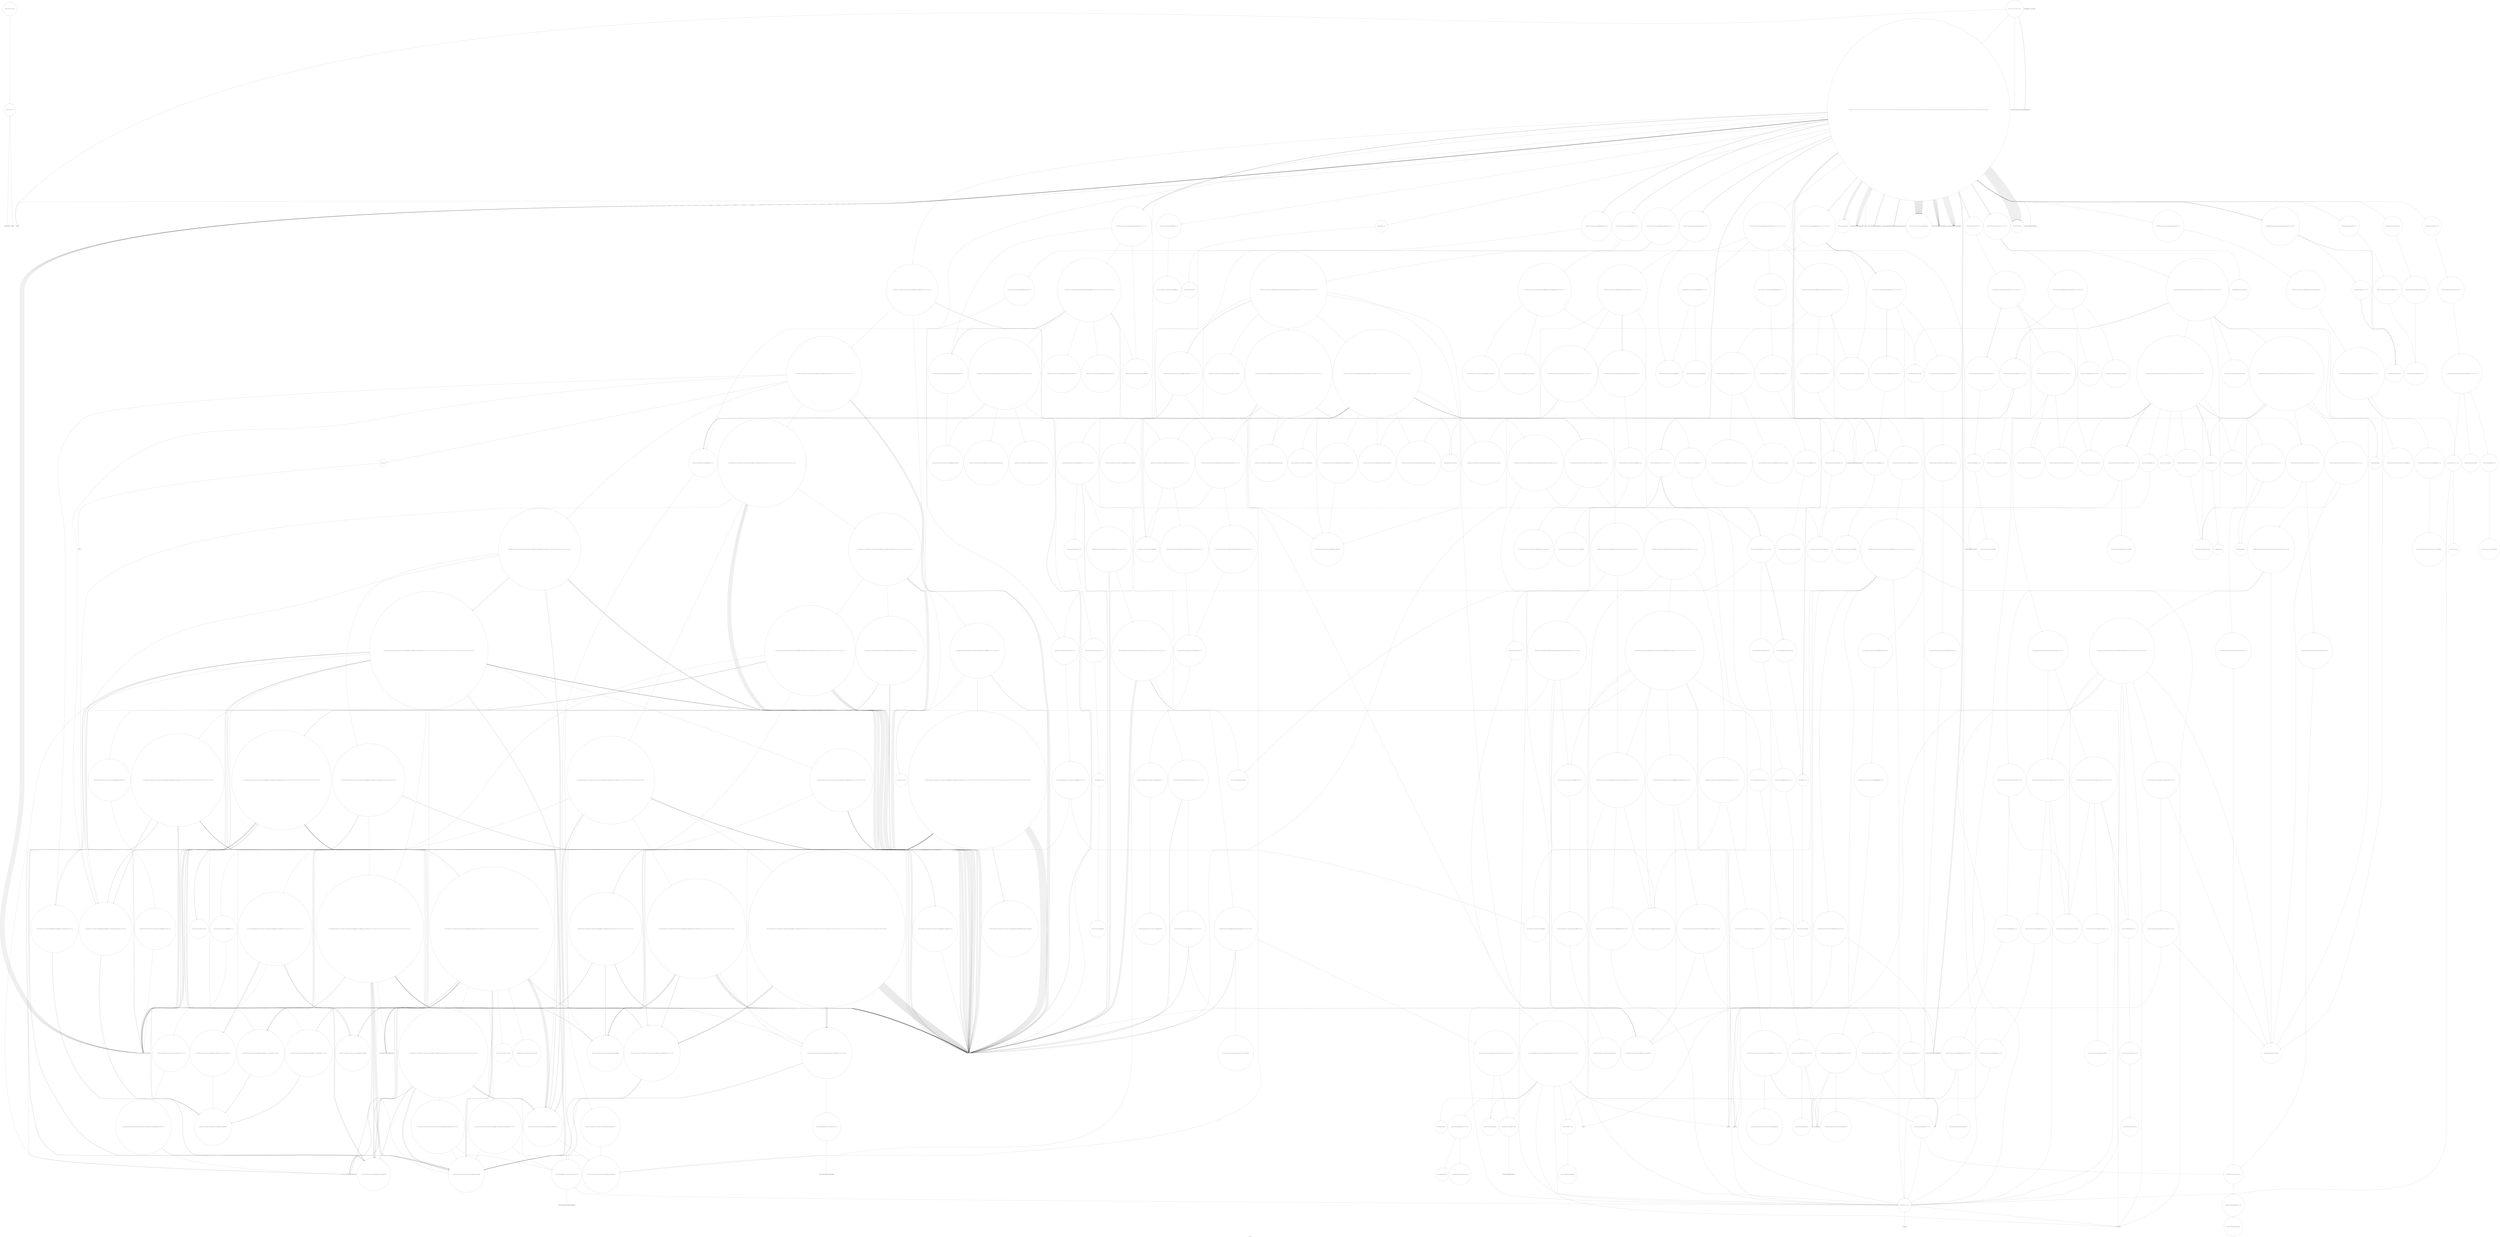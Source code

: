 digraph "Call Graph" {
	label="Call Graph";

	Node0x556d742f8790 [shape=record,shape=circle,label="{__cxx_global_var_init|{<s0>1|<s1>2}}"];
	Node0x556d742f8790:s0 -> Node0x556d742f8810[color=black];
	Node0x556d742f8790:s1 -> Node0x556d74aa6b80[color=black];
	Node0x556d74ab2de0 [shape=record,shape=circle,label="{_ZSt7forwardIRKSt4pairIccEEOT_RNSt16remove_referenceIS4_E4typeE}"];
	Node0x556d74aae440 [shape=record,shape=circle,label="{_ZSt13move_backwardIN9__gnu_cxx17__normal_iteratorIPNSt7__cxx1112basic_stringIcSt11char_traitsIcESaIcEEESt6vectorIS7_SaIS7_EEEESC_ET0_T_SE_SD_|{<s0>541|<s1>542|<s2>543|<s3>544|<s4>545|<s5>546}}"];
	Node0x556d74aae440:s0 -> Node0x556d74aad040[color=black];
	Node0x556d74aae440:s1 -> Node0x556d74aae640[color=black];
	Node0x556d74aae440:s2 -> Node0x556d74aad040[color=black];
	Node0x556d74aae440:s3 -> Node0x556d74aae640[color=black];
	Node0x556d74aae440:s4 -> Node0x556d74aad040[color=black];
	Node0x556d74aae440:s5 -> Node0x556d74aae5c0[color=black];
	Node0x556d74aa8280 [shape=record,shape=circle,label="{_ZN9__gnu_cxx13new_allocatorISt13_Rb_tree_nodeINSt7__cxx1112basic_stringIcSt11char_traitsIcESaIcEEEEE10deallocateEPS8_m|{<s0>267}}"];
	Node0x556d74aa8280:s0 -> Node0x556d74aaa120[color=black];
	Node0x556d74aa7100 [shape=record,shape=circle,label="{_ZNSaINSt7__cxx1112basic_stringIcSt11char_traitsIcESaIcEEEEC2Ev|{<s0>147}}"];
	Node0x556d74aa7100:s0 -> Node0x556d74aa8400[color=black];
	Node0x556d74ab34e0 [shape=record,shape=circle,label="{_ZNSt4pairISt17_Rb_tree_iteratorINSt7__cxx1112basic_stringIcSt11char_traitsIcESaIcEEEEbEC2IS7_bLb1EEEOT_OT0_|{<s0>748|<s1>749|<s2>750}}"];
	Node0x556d74ab34e0:s0 -> Node0x556d74ab4160[color=black];
	Node0x556d74ab34e0:s1 -> Node0x556d74aad040[color=black];
	Node0x556d74ab34e0:s2 -> Node0x556d74aabca0[color=black];
	Node0x556d74aaab20 [shape=record,shape=circle,label="{_ZNSt8_Rb_treeISt4pairIccES1_St9_IdentityIS1_ESt4lessIS1_ESaIS1_EE11_Alloc_nodeC2ERS7_}"];
	Node0x556d74aa8980 [shape=record,shape=circle,label="{_ZNSt12_Vector_baseINSt7__cxx1112basic_stringIcSt11char_traitsIcESaIcEEESaIS5_EE11_M_allocateEm|{<s0>284}}"];
	Node0x556d74aa8980:s0 -> Node0x556d74aa8c00[color=black];
	Node0x556d74aa7800 [shape=record,shape=circle,label="{_ZNSaISt4pairIxxEEC2Ev|{<s0>169}}"];
	Node0x556d74aa7800:s0 -> Node0x556d74aac020[color=black];
	Node0x556d74ab3be0 [shape=record,shape=circle,label="{_ZSt7forwardIRPSt13_Rb_tree_nodeINSt7__cxx1112basic_stringIcSt11char_traitsIcESaIcEEEEEOT_RNSt16remove_referenceISA_E4typeE}"];
	Node0x556d74aab220 [shape=record,shape=circle,label="{_ZStltIccEbRKSt4pairIT_T0_ES5_}"];
	Node0x556d74aa9080 [shape=record,shape=circle,label="{_ZSt8_DestroyIPNSt7__cxx1112basic_stringIcSt11char_traitsIcESaIcEEEEvT_S7_|{<s0>301}}"];
	Node0x556d74aa9080:s0 -> Node0x556d74aacb40[color=black];
	Node0x556d74aa7f00 [shape=record,shape=Mrecord,label="{_ZNSt8ios_base15sync_with_stdioEb}"];
	Node0x556d74ab42e0 [shape=record,shape=circle,label="{_ZSt18__next_permutationIN9__gnu_cxx17__normal_iteratorIPNSt7__cxx1112basic_stringIcSt11char_traitsIcESaIcEEESt6vectorIS7_SaIS7_EEEENS0_5__ops15_Iter_less_iterEEbT_SF_T0_|{<s0>788|<s1>789|<s2>790|<s3>791|<s4>792|<s5>793|<s6>794|<s7>795|<s8>796|<s9>797|<s10>798|<s11>799|<s12>800|<s13>801|<s14>802|<s15>803|<s16>804|<s17>805|<s18>806|<s19>807|<s20>808|<s21>809|<s22>810|<s23>811|<s24>812|<s25>813|<s26>814|<s27>815}}"];
	Node0x556d74ab42e0:s0 -> Node0x556d74aae3c0[color=black];
	Node0x556d74ab42e0:s1 -> Node0x556d74aad040[color=black];
	Node0x556d74ab42e0:s2 -> Node0x556d74aad840[color=black];
	Node0x556d74ab42e0:s3 -> Node0x556d74aae3c0[color=black];
	Node0x556d74ab42e0:s4 -> Node0x556d74aad040[color=black];
	Node0x556d74ab42e0:s5 -> Node0x556d74aadec0[color=black];
	Node0x556d74ab42e0:s6 -> Node0x556d74aad040[color=black];
	Node0x556d74ab42e0:s7 -> Node0x556d74aadec0[color=black];
	Node0x556d74ab42e0:s8 -> Node0x556d74aad040[color=black];
	Node0x556d74ab42e0:s9 -> Node0x556d74aad040[color=black];
	Node0x556d74ab42e0:s10 -> Node0x556d74aad740[color=black];
	Node0x556d74ab42e0:s11 -> Node0x556d74aad040[color=black];
	Node0x556d74ab42e0:s12 -> Node0x556d74aad040[color=black];
	Node0x556d74ab42e0:s13 -> Node0x556d74aadec0[color=black];
	Node0x556d74ab42e0:s14 -> Node0x556d74aad040[color=black];
	Node0x556d74ab42e0:s15 -> Node0x556d74aad740[color=black];
	Node0x556d74ab42e0:s16 -> Node0x556d74aad040[color=black];
	Node0x556d74ab42e0:s17 -> Node0x556d74aad040[color=black];
	Node0x556d74ab42e0:s18 -> Node0x556d74aae0c0[color=black];
	Node0x556d74ab42e0:s19 -> Node0x556d74aad040[color=black];
	Node0x556d74ab42e0:s20 -> Node0x556d74aad040[color=black];
	Node0x556d74ab42e0:s21 -> Node0x556d74ab43e0[color=black];
	Node0x556d74ab42e0:s22 -> Node0x556d74ab4360[color=black];
	Node0x556d74ab42e0:s23 -> Node0x556d74aae3c0[color=black];
	Node0x556d74ab42e0:s24 -> Node0x556d74aad040[color=black];
	Node0x556d74ab42e0:s25 -> Node0x556d74aad040[color=black];
	Node0x556d74ab42e0:s26 -> Node0x556d74ab43e0[color=black];
	Node0x556d74ab42e0:s27 -> Node0x556d74ab4360[color=black];
	Node0x556d74aab920 [shape=record,shape=circle,label="{_ZNSt8_Rb_treeISt4pairIccES1_St9_IdentityIS1_ESt4lessIS1_ESaIS1_EE17_M_construct_nodeIJS1_EEEvPSt13_Rb_tree_nodeIS1_EDpOT_|{<s0>638|<s1>639|<s2>640|<s3>641|<s4>642|<s5>643|<s6>644|<s7>645|<s8>646}}"];
	Node0x556d74aab920:s0 -> Node0x556d74aa9da0[color=black];
	Node0x556d74aab920:s1 -> Node0x556d74aa9e20[color=black];
	Node0x556d74aab920:s2 -> Node0x556d74aaac20[color=black];
	Node0x556d74aab920:s3 -> Node0x556d74aabb20[color=black];
	Node0x556d74aab920:s4 -> Node0x556d74aa9420[color=black];
	Node0x556d74aab920:s5 -> Node0x556d74aa9ca0[color=black];
	Node0x556d74aab920:s6 -> Node0x556d74aa9100[color=black];
	Node0x556d74aab920:s7 -> Node0x556d74aa9180[color=black];
	Node0x556d74aab920:s8 -> Node0x556d74aa93a0[color=black];
	Node0x556d74aacfc0 [shape=record,shape=circle,label="{_ZSt6__sortIN9__gnu_cxx17__normal_iteratorIPNSt7__cxx1112basic_stringIcSt11char_traitsIcESaIcEEESt6vectorIS7_SaIS7_EEEENS0_5__ops15_Iter_less_iterEEvT_SF_T0_|{<s0>310|<s1>311|<s2>312|<s3>313|<s4>314|<s5>315|<s6>316|<s7>317|<s8>318}}"];
	Node0x556d74aacfc0:s0 -> Node0x556d74aad140[color=black];
	Node0x556d74aacfc0:s1 -> Node0x556d74aad040[color=black];
	Node0x556d74aacfc0:s2 -> Node0x556d74aad040[color=black];
	Node0x556d74aacfc0:s3 -> Node0x556d74aad2c0[color=black];
	Node0x556d74aacfc0:s4 -> Node0x556d74aad240[color=black];
	Node0x556d74aacfc0:s5 -> Node0x556d74aad1c0[color=black];
	Node0x556d74aacfc0:s6 -> Node0x556d74aad040[color=black];
	Node0x556d74aacfc0:s7 -> Node0x556d74aad040[color=black];
	Node0x556d74aacfc0:s8 -> Node0x556d74aad340[color=black];
	Node0x556d74aa9620 [shape=record,shape=circle,label="{_ZNSaISt13_Rb_tree_nodeISt4pairIccEEEC2Ev|{<s0>215}}"];
	Node0x556d74aa9620:s0 -> Node0x556d74aa9720[color=black];
	Node0x556d74aac020 [shape=record,shape=circle,label="{_ZN9__gnu_cxx13new_allocatorISt4pairIxxEEC2Ev}"];
	Node0x556d74aad6c0 [shape=record,shape=circle,label="{_ZN9__gnu_cxxltIPNSt7__cxx1112basic_stringIcSt11char_traitsIcESaIcEEESt6vectorIS6_SaIS6_EEEEbRKNS_17__normal_iteratorIT_T0_EESG_|{<s0>397|<s1>398}}"];
	Node0x556d74aad6c0:s0 -> Node0x556d74aad3c0[color=black];
	Node0x556d74aad6c0:s1 -> Node0x556d74aad3c0[color=black];
	Node0x556d74aa9d20 [shape=record,shape=circle,label="{_ZNSt16allocator_traitsISaISt13_Rb_tree_nodeISt4pairIccEEEE7destroyIS2_EEvRS4_PT_|{<s0>237}}"];
	Node0x556d74aa9d20:s0 -> Node0x556d74aa9ea0[color=black];
	Node0x556d74aac720 [shape=record,shape=circle,label="{_ZSt19__iterator_categoryISt23_Rb_tree_const_iteratorISt4pairIccEEENSt15iterator_traitsIT_E17iterator_categoryERKS5_}"];
	Node0x556d74aaddc0 [shape=record,shape=circle,label="{_ZStltIcSt11char_traitsIcESaIcEEbRKNSt7__cxx1112basic_stringIT_T0_T1_EESA_|{<s0>456|<s1>457}}"];
	Node0x556d74aaddc0:s0 -> Node0x556d74aade40[color=black];
	Node0x556d74aaddc0:s1 -> Node0x556d74aa93a0[color=black];
	Node0x556d74aaa420 [shape=record,shape=circle,label="{_ZNSt8_Rb_treeINSt7__cxx1112basic_stringIcSt11char_traitsIcESaIcEEES5_St9_IdentityIS5_ESt4lessIS5_ESaIS5_EE13_Rb_tree_implIS9_Lb1EED2Ev|{<s0>252}}"];
	Node0x556d74aaa420:s0 -> Node0x556d74aa8300[color=black];
	Node0x556d742f8810 [shape=record,shape=Mrecord,label="{_ZNSt8ios_base4InitC1Ev}"];
	Node0x556d74ab2e60 [shape=record,shape=circle,label="{_ZNSt4pairIxxEC2IccLb1EEERKS_IT_T0_E}"];
	Node0x556d74aae4c0 [shape=record,shape=circle,label="{_ZSt25__unguarded_linear_insertIN9__gnu_cxx17__normal_iteratorIPNSt7__cxx1112basic_stringIcSt11char_traitsIcESaIcEEESt6vectorIS7_SaIS7_EEEENS0_5__ops14_Val_less_iterEEvT_T0_|{<s0>547|<s1>548|<s2>549|<s3>550|<s4>551|<s5>552|<s6>553|<s7>554|<s8>555|<s9>556|<s10>557|<s11>558|<s12>559|<s13>560|<s14>561|<s15>562|<s16>563|<s17>564}}"];
	Node0x556d74aae4c0:s0 -> Node0x556d74aad9c0[color=black];
	Node0x556d74aae4c0:s1 -> Node0x556d74aad8c0[color=black];
	Node0x556d74aae4c0:s2 -> Node0x556d74aada40[color=black];
	Node0x556d74aae4c0:s3 -> Node0x556d74aad040[color=black];
	Node0x556d74aae4c0:s4 -> Node0x556d74aadec0[color=black];
	Node0x556d74aae4c0:s5 -> Node0x556d74aad040[color=black];
	Node0x556d74aae4c0:s6 -> Node0x556d74aae840[color=black];
	Node0x556d74aae4c0:s7 -> Node0x556d74aad9c0[color=black];
	Node0x556d74aae4c0:s8 -> Node0x556d74aad8c0[color=black];
	Node0x556d74aae4c0:s9 -> Node0x556d74aad9c0[color=black];
	Node0x556d74aae4c0:s10 -> Node0x556d74aadb40[color=black];
	Node0x556d74aae4c0:s11 -> Node0x556d74aad040[color=black];
	Node0x556d74aae4c0:s12 -> Node0x556d74aadec0[color=black];
	Node0x556d74aae4c0:s13 -> Node0x556d74aa7080[color=black];
	Node0x556d74aae4c0:s14 -> Node0x556d74aad8c0[color=black];
	Node0x556d74aae4c0:s15 -> Node0x556d74aad9c0[color=black];
	Node0x556d74aae4c0:s16 -> Node0x556d74aadb40[color=black];
	Node0x556d74aae4c0:s17 -> Node0x556d74aa7080[color=black];
	Node0x556d74aa8300 [shape=record,shape=circle,label="{_ZNSaISt13_Rb_tree_nodeINSt7__cxx1112basic_stringIcSt11char_traitsIcESaIcEEEEED2Ev|{<s0>268}}"];
	Node0x556d74aa8300:s0 -> Node0x556d74aa8380[color=black];
	Node0x556d74aa7180 [shape=record,shape=circle,label="{_ZNSt6vectorINSt7__cxx1112basic_stringIcSt11char_traitsIcESaIcEEESaIS5_EEC2ESt16initializer_listIS5_ERKS6_|{<s0>148|<s1>149|<s2>150|<s3>151|<s4>152}}"];
	Node0x556d74aa7180:s0 -> Node0x556d74aa8500[color=black];
	Node0x556d74aa7180:s1 -> Node0x556d74aa8600[color=black];
	Node0x556d74aa7180:s2 -> Node0x556d74aa8680[color=black];
	Node0x556d74aa7180:s3 -> Node0x556d74aa8580[color=black];
	Node0x556d74aa7180:s4 -> Node0x556d74aa8700[color=black];
	Node0x556d74ab3560 [shape=record,shape=circle,label="{_ZNSt17_Rb_tree_iteratorINSt7__cxx1112basic_stringIcSt11char_traitsIcESaIcEEEEC2EPSt18_Rb_tree_node_base}"];
	Node0x556d74aaaba0 [shape=record,shape=circle,label="{_ZNSt8_Rb_treeISt4pairIccES1_St9_IdentityIS1_ESt4lessIS1_ESaIS1_EE10_M_insert_IS1_NS7_11_Alloc_nodeEEESt17_Rb_tree_iteratorIS1_EPSt18_Rb_tree_node_baseSD_OT_RT0_|{<s0>606|<s1>607|<s2>608|<s3>609|<s4>610|<s5>611|<s6>612|<s7>613}}"];
	Node0x556d74aaaba0:s0 -> Node0x556d74aaada0[color=black];
	Node0x556d74aaaba0:s1 -> Node0x556d74aaaaa0[color=black];
	Node0x556d74aaaba0:s2 -> Node0x556d74aab120[color=black];
	Node0x556d74aaaba0:s3 -> Node0x556d74aaae20[color=black];
	Node0x556d74aaaba0:s4 -> Node0x556d74aaac20[color=black];
	Node0x556d74aaaba0:s5 -> Node0x556d74aab720[color=black];
	Node0x556d74aaaba0:s6 -> Node0x556d74aab7a0[color=black];
	Node0x556d74aaaba0:s7 -> Node0x556d74aaad20[color=black];
	Node0x556d74aa8a00 [shape=record,shape=circle,label="{_ZSt22__uninitialized_copy_aIPKNSt7__cxx1112basic_stringIcSt11char_traitsIcESaIcEEEPS5_S5_ET0_T_SA_S9_RSaIT1_E|{<s0>285}}"];
	Node0x556d74aa8a00:s0 -> Node0x556d74aa8e80[color=black];
	Node0x556d74aa7880 [shape=record,shape=circle,label="{_ZNSt6vectorISt4pairIxxESaIS1_EEC2ISt23_Rb_tree_const_iteratorIS0_IccEEvEET_S8_RKS2_|{<s0>170|<s1>171|<s2>172|<s3>173|<s4>174}}"];
	Node0x556d74aa7880:s0 -> Node0x556d74aac120[color=black];
	Node0x556d74aa7880:s1 -> Node0x556d74aad040[color=black];
	Node0x556d74aa7880:s2 -> Node0x556d74aad040[color=black];
	Node0x556d74aa7880:s3 -> Node0x556d74aac1a0[color=black];
	Node0x556d74aa7880:s4 -> Node0x556d74aac220[color=black];
	Node0x556d74ab3c60 [shape=record,shape=circle,label="{_ZNSt8_Rb_treeINSt7__cxx1112basic_stringIcSt11char_traitsIcESaIcEEES5_St9_IdentityIS5_ESt4lessIS5_ESaIS5_EE8_S_valueEPKSt18_Rb_tree_node_base|{<s0>763}}"];
	Node0x556d74ab3c60:s0 -> Node0x556d74ab3a60[color=black];
	Node0x556d74aab2a0 [shape=record,shape=circle,label="{_ZNKSt9_IdentityISt4pairIccEEclERKS1_}"];
	Node0x556d74aa9100 [shape=record,shape=Mrecord,label="{__cxa_rethrow}"];
	Node0x556d74aa7f80 [shape=record,shape=Mrecord,label="{_ZNSt9basic_iosIcSt11char_traitsIcEE3tieEPSo}"];
	Node0x556d74ab4360 [shape=record,shape=circle,label="{_ZSt9__reverseIN9__gnu_cxx17__normal_iteratorIPNSt7__cxx1112basic_stringIcSt11char_traitsIcESaIcEEESt6vectorIS7_SaIS7_EEEEEvT_SD_St26random_access_iterator_tag|{<s0>816|<s1>817|<s2>818|<s3>819|<s4>820|<s5>821|<s6>822|<s7>823}}"];
	Node0x556d74ab4360:s0 -> Node0x556d74aae3c0[color=black];
	Node0x556d74ab4360:s1 -> Node0x556d74aadec0[color=black];
	Node0x556d74ab4360:s2 -> Node0x556d74aad6c0[color=black];
	Node0x556d74ab4360:s3 -> Node0x556d74aad040[color=black];
	Node0x556d74ab4360:s4 -> Node0x556d74aad040[color=black];
	Node0x556d74ab4360:s5 -> Node0x556d74aae0c0[color=black];
	Node0x556d74ab4360:s6 -> Node0x556d74aad840[color=black];
	Node0x556d74ab4360:s7 -> Node0x556d74aadec0[color=black];
	Node0x556d74aab9a0 [shape=record,shape=circle,label="{_ZNSt16allocator_traitsISaISt13_Rb_tree_nodeISt4pairIccEEEE8allocateERS4_m|{<s0>647}}"];
	Node0x556d74aab9a0:s0 -> Node0x556d74aaba20[color=black];
	Node0x556d74aad040 [shape=record,shape=Mrecord,label="{llvm.memcpy.p0i8.p0i8.i64}"];
	Node0x556d74aa96a0 [shape=record,shape=circle,label="{_ZNSt20_Rb_tree_key_compareISt4lessISt4pairIccEEEC2Ev}"];
	Node0x556d74aac0a0 [shape=record,shape=circle,label="{_ZN9__gnu_cxx13new_allocatorISt4pairIxxEED2Ev}"];
	Node0x556d74aad740 [shape=record,shape=circle,label="{_ZNK9__gnu_cxx5__ops15_Iter_less_iterclINS_17__normal_iteratorIPNSt7__cxx1112basic_stringIcSt11char_traitsIcESaIcEEESt6vectorIS9_SaIS9_EEEESE_EEbT_T0_|{<s0>399|<s1>400|<s2>401}}"];
	Node0x556d74aad740:s0 -> Node0x556d74aad9c0[color=black];
	Node0x556d74aad740:s1 -> Node0x556d74aad9c0[color=black];
	Node0x556d74aad740:s2 -> Node0x556d74aaddc0[color=black];
	Node0x556d74aa9da0 [shape=record,shape=circle,label="{_ZNSt8_Rb_treeISt4pairIccES1_St9_IdentityIS1_ESt4lessIS1_ESaIS1_EE21_M_get_Node_allocatorEv}"];
	Node0x556d74aac7a0 [shape=record,shape=circle,label="{_ZNKSt23_Rb_tree_const_iteratorISt4pairIccEEneERKS2_}"];
	Node0x556d74aade40 [shape=record,shape=Mrecord,label="{_ZNKSt7__cxx1112basic_stringIcSt11char_traitsIcESaIcEE7compareERKS4_}"];
	Node0x556d74aaa4a0 [shape=record,shape=circle,label="{_ZNSt8_Rb_treeINSt7__cxx1112basic_stringIcSt11char_traitsIcESaIcEEES5_St9_IdentityIS5_ESt4lessIS5_ESaIS5_EE8_S_rightEPSt18_Rb_tree_node_base}"];
	Node0x556d74aa6b00 [shape=record,shape=Mrecord,label="{_ZNSt8ios_base4InitD1Ev}"];
	Node0x556d74ab2ee0 [shape=record,shape=circle,label="{_ZNSt12_Destroy_auxILb1EE9__destroyIPSt4pairIxxEEEvT_S5_}"];
	Node0x556d74aae540 [shape=record,shape=circle,label="{_ZN9__gnu_cxx5__ops15__val_comp_iterENS0_15_Iter_less_iterE}"];
	Node0x556d74aa8380 [shape=record,shape=circle,label="{_ZN9__gnu_cxx13new_allocatorISt13_Rb_tree_nodeINSt7__cxx1112basic_stringIcSt11char_traitsIcESaIcEEEEED2Ev}"];
	Node0x556d74aa7200 [shape=record,shape=circle,label="{_ZNSaINSt7__cxx1112basic_stringIcSt11char_traitsIcESaIcEEEED2Ev|{<s0>153}}"];
	Node0x556d74aa7200:s0 -> Node0x556d74aa8480[color=black];
	Node0x556d74ab35e0 [shape=record,shape=circle,label="{_ZNSt8_Rb_treeINSt7__cxx1112basic_stringIcSt11char_traitsIcESaIcEEES5_St9_IdentityIS5_ESt4lessIS5_ESaIS5_EE6_M_endEv}"];
	Node0x556d74aaac20 [shape=record,shape=circle,label="{_ZSt7forwardISt4pairIccEEOT_RNSt16remove_referenceIS2_E4typeE}"];
	Node0x556d74aa8a80 [shape=record,shape=circle,label="{_ZNSt12_Vector_baseINSt7__cxx1112basic_stringIcSt11char_traitsIcESaIcEEESaIS5_EE19_M_get_Tp_allocatorEv}"];
	Node0x556d74aa7900 [shape=record,shape=circle,label="{_ZNSaISt4pairIxxEED2Ev|{<s0>175}}"];
	Node0x556d74aa7900:s0 -> Node0x556d74aac0a0[color=black];
	Node0x556d74ab3ce0 [shape=record,shape=circle,label="{_ZNKSt8_Rb_treeINSt7__cxx1112basic_stringIcSt11char_traitsIcESaIcEEES5_St9_IdentityIS5_ESt4lessIS5_ESaIS5_EE11_Alloc_nodeclIRKS5_EEPSt13_Rb_tree_nodeIS5_EOT_|{<s0>764|<s1>765}}"];
	Node0x556d74ab3ce0:s0 -> Node0x556d74aacac0[color=black];
	Node0x556d74ab3ce0:s1 -> Node0x556d74ab3d60[color=black];
	Node0x556d74aab320 [shape=record,shape=circle,label="{_ZNSt8_Rb_treeISt4pairIccES1_St9_IdentityIS1_ESt4lessIS1_ESaIS1_EE8_S_valueEPKSt13_Rb_tree_nodeIS1_E|{<s0>627}}"];
	Node0x556d74aab320:s0 -> Node0x556d74aab3a0[color=black];
	Node0x556d74aa9180 [shape=record,shape=Mrecord,label="{__cxa_end_catch}"];
	Node0x556d74aa8000 [shape=record,shape=circle,label="{_ZNSt8_Rb_treeINSt7__cxx1112basic_stringIcSt11char_traitsIcESaIcEEES5_St9_IdentityIS5_ESt4lessIS5_ESaIS5_EEC2Ev|{<s0>202}}"];
	Node0x556d74aa8000:s0 -> Node0x556d74aa8080[color=black];
	Node0x556d74ab43e0 [shape=record,shape=circle,label="{_ZSt19__iterator_categoryIN9__gnu_cxx17__normal_iteratorIPNSt7__cxx1112basic_stringIcSt11char_traitsIcESaIcEEESt6vectorIS7_SaIS7_EEEEENSt15iterator_traitsIT_E17iterator_categoryERKSE_}"];
	Node0x556d74aaba20 [shape=record,shape=circle,label="{_ZN9__gnu_cxx13new_allocatorISt13_Rb_tree_nodeISt4pairIccEEE8allocateEmPKv|{<s0>648|<s1>649|<s2>650}}"];
	Node0x556d74aaba20:s0 -> Node0x556d74aabaa0[color=black];
	Node0x556d74aaba20:s1 -> Node0x556d74aa8d80[color=black];
	Node0x556d74aaba20:s2 -> Node0x556d74aa8e00[color=black];
	Node0x556d74aad0c0 [shape=record,shape=circle,label="{_ZN9__gnu_cxx5__ops16__iter_less_iterEv}"];
	Node0x556d74aa9720 [shape=record,shape=circle,label="{_ZN9__gnu_cxx13new_allocatorISt13_Rb_tree_nodeISt4pairIccEEEC2Ev}"];
	Node0x556d74aac120 [shape=record,shape=circle,label="{_ZNSt12_Vector_baseISt4pairIxxESaIS1_EEC2ERKS2_|{<s0>657}}"];
	Node0x556d74aac120:s0 -> Node0x556d74aac2a0[color=black];
	Node0x556d74aad7c0 [shape=record,shape=circle,label="{_ZSt10__pop_heapIN9__gnu_cxx17__normal_iteratorIPNSt7__cxx1112basic_stringIcSt11char_traitsIcESaIcEEESt6vectorIS7_SaIS7_EEEENS0_5__ops15_Iter_less_iterEEvT_SF_SF_RT0_|{<s0>402|<s1>403|<s2>404|<s3>405|<s4>406|<s5>407|<s6>408|<s7>409|<s8>410|<s9>411|<s10>412|<s11>413|<s12>414|<s13>415|<s14>416|<s15>417}}"];
	Node0x556d74aad7c0:s0 -> Node0x556d74aad9c0[color=black];
	Node0x556d74aad7c0:s1 -> Node0x556d74aad8c0[color=black];
	Node0x556d74aad7c0:s2 -> Node0x556d74aada40[color=black];
	Node0x556d74aad7c0:s3 -> Node0x556d74aad9c0[color=black];
	Node0x556d74aad7c0:s4 -> Node0x556d74aad8c0[color=black];
	Node0x556d74aad7c0:s5 -> Node0x556d74aad9c0[color=black];
	Node0x556d74aad7c0:s6 -> Node0x556d74aadb40[color=black];
	Node0x556d74aad7c0:s7 -> Node0x556d74aad040[color=black];
	Node0x556d74aad7c0:s8 -> Node0x556d74aad2c0[color=black];
	Node0x556d74aad7c0:s9 -> Node0x556d74aad8c0[color=black];
	Node0x556d74aad7c0:s10 -> Node0x556d74aada40[color=black];
	Node0x556d74aad7c0:s11 -> Node0x556d74aadac0[color=black];
	Node0x556d74aad7c0:s12 -> Node0x556d74aa7080[color=black];
	Node0x556d74aad7c0:s13 -> Node0x556d74aa7080[color=black];
	Node0x556d74aad7c0:s14 -> Node0x556d74aa7080[color=black];
	Node0x556d74aad7c0:s15 -> Node0x556d74aa7080[color=black];
	Node0x556d74aa9e20 [shape=record,shape=circle,label="{_ZNSt13_Rb_tree_nodeISt4pairIccEE9_M_valptrEv|{<s0>238}}"];
	Node0x556d74aa9e20:s0 -> Node0x556d74aa9f20[color=black];
	Node0x556d74aac820 [shape=record,shape=circle,label="{_ZNSt23_Rb_tree_const_iteratorISt4pairIccEEppEv|{<s0>685}}"];
	Node0x556d74aac820:s0 -> Node0x556d74aac8a0[color=black];
	Node0x556d74aadec0 [shape=record,shape=circle,label="{_ZN9__gnu_cxx17__normal_iteratorIPNSt7__cxx1112basic_stringIcSt11char_traitsIcESaIcEEESt6vectorIS6_SaIS6_EEEmmEv}"];
	Node0x556d74aaa520 [shape=record,shape=circle,label="{_ZNSt8_Rb_treeINSt7__cxx1112basic_stringIcSt11char_traitsIcESaIcEEES5_St9_IdentityIS5_ESt4lessIS5_ESaIS5_EE7_S_leftEPSt18_Rb_tree_node_base}"];
	Node0x556d74aa6b80 [shape=record,shape=Mrecord,label="{__cxa_atexit}"];
	Node0x556d74ab2f60 [shape=record,shape=circle,label="{_ZNSt12_Vector_baseISt4pairIxxESaIS1_EE13_M_deallocateEPS1_m|{<s0>709}}"];
	Node0x556d74ab2f60:s0 -> Node0x556d74ab3060[color=black];
	Node0x556d74aae5c0 [shape=record,shape=circle,label="{_ZSt23__copy_move_backward_a2ILb1EN9__gnu_cxx17__normal_iteratorIPNSt7__cxx1112basic_stringIcSt11char_traitsIcESaIcEEESt6vectorIS7_SaIS7_EEEESC_ET1_T0_SE_SD_|{<s0>565|<s1>566|<s2>567|<s3>568|<s4>569|<s5>570|<s6>571|<s7>572}}"];
	Node0x556d74aae5c0:s0 -> Node0x556d74aad040[color=black];
	Node0x556d74aae5c0:s1 -> Node0x556d74aae740[color=black];
	Node0x556d74aae5c0:s2 -> Node0x556d74aad040[color=black];
	Node0x556d74aae5c0:s3 -> Node0x556d74aae740[color=black];
	Node0x556d74aae5c0:s4 -> Node0x556d74aad040[color=black];
	Node0x556d74aae5c0:s5 -> Node0x556d74aae740[color=black];
	Node0x556d74aae5c0:s6 -> Node0x556d74aae6c0[color=black];
	Node0x556d74aae5c0:s7 -> Node0x556d74aacf40[color=black];
	Node0x556d74aa8400 [shape=record,shape=circle,label="{_ZN9__gnu_cxx13new_allocatorINSt7__cxx1112basic_stringIcSt11char_traitsIcESaIcEEEEC2Ev}"];
	Node0x556d74aa7280 [shape=record,shape=circle,label="{_ZSt4sortIN9__gnu_cxx17__normal_iteratorIPNSt7__cxx1112basic_stringIcSt11char_traitsIcESaIcEEESt6vectorIS7_SaIS7_EEEEEvT_SD_|{<s0>154|<s1>155|<s2>156|<s3>157}}"];
	Node0x556d74aa7280:s0 -> Node0x556d74aad040[color=black];
	Node0x556d74aa7280:s1 -> Node0x556d74aad040[color=black];
	Node0x556d74aa7280:s2 -> Node0x556d74aad0c0[color=black];
	Node0x556d74aa7280:s3 -> Node0x556d74aacfc0[color=black];
	Node0x556d74ab3660 [shape=record,shape=circle,label="{_ZNKSt4lessINSt7__cxx1112basic_stringIcSt11char_traitsIcESaIcEEEEclERKS5_S8_|{<s0>751}}"];
	Node0x556d74ab3660:s0 -> Node0x556d74aaddc0[color=black];
	Node0x556d74aaaca0 [shape=record,shape=circle,label="{_ZNSt4pairISt17_Rb_tree_iteratorIS_IccEEbEC2IS2_bLb1EEEOT_OT0_|{<s0>614|<s1>615|<s2>616}}"];
	Node0x556d74aaaca0:s0 -> Node0x556d74aabc20[color=black];
	Node0x556d74aaaca0:s1 -> Node0x556d74aad040[color=black];
	Node0x556d74aaaca0:s2 -> Node0x556d74aabca0[color=black];
	Node0x556d74aa8b00 [shape=record,shape=circle,label="{_ZSt10__distanceIPKNSt7__cxx1112basic_stringIcSt11char_traitsIcESaIcEEEENSt15iterator_traitsIT_E15difference_typeES9_S9_St26random_access_iterator_tag}"];
	Node0x556d74aa7980 [shape=record,shape=circle,label="{_ZNKSt6vectorISt4pairIxxESaIS1_EE4sizeEv}"];
	Node0x556d74ab3d60 [shape=record,shape=circle,label="{_ZNSt8_Rb_treeINSt7__cxx1112basic_stringIcSt11char_traitsIcESaIcEEES5_St9_IdentityIS5_ESt4lessIS5_ESaIS5_EE14_M_create_nodeIJRKS5_EEEPSt13_Rb_tree_nodeIS5_EDpOT_|{<s0>766|<s1>767|<s2>768}}"];
	Node0x556d74ab3d60:s0 -> Node0x556d74ab3de0[color=black];
	Node0x556d74ab3d60:s1 -> Node0x556d74aacac0[color=black];
	Node0x556d74ab3d60:s2 -> Node0x556d74ab3e60[color=black];
	Node0x556d74aab3a0 [shape=record,shape=circle,label="{_ZNKSt13_Rb_tree_nodeISt4pairIccEE9_M_valptrEv|{<s0>628}}"];
	Node0x556d74aab3a0:s0 -> Node0x556d74aab420[color=black];
	Node0x556d74aaca40 [shape=record,shape=Mrecord,label="{llvm.trap}"];
	Node0x556d74aa8080 [shape=record,shape=circle,label="{_ZNSt8_Rb_treeINSt7__cxx1112basic_stringIcSt11char_traitsIcESaIcEEES5_St9_IdentityIS5_ESt4lessIS5_ESaIS5_EE13_Rb_tree_implIS9_Lb1EEC2Ev|{<s0>203|<s1>204|<s2>205}}"];
	Node0x556d74aa8080:s0 -> Node0x556d74aa8100[color=black];
	Node0x556d74aa8080:s1 -> Node0x556d74aa8180[color=black];
	Node0x556d74aa8080:s2 -> Node0x556d74aa9220[color=black];
	Node0x556d74ab4460 [shape=record,shape=circle,label="{_ZNKSt8_Rb_treeINSt7__cxx1112basic_stringIcSt11char_traitsIcESaIcEEES5_St9_IdentityIS5_ESt4lessIS5_ESaIS5_EE4findERKS5_|{<s0>824|<s1>825|<s2>826|<s3>827|<s4>828|<s5>829|<s6>830|<s7>831|<s8>832}}"];
	Node0x556d74ab4460:s0 -> Node0x556d74ab4660[color=black];
	Node0x556d74ab4460:s1 -> Node0x556d74ab46e0[color=black];
	Node0x556d74ab4460:s2 -> Node0x556d74ab45e0[color=black];
	Node0x556d74ab4460:s3 -> Node0x556d74ab4560[color=black];
	Node0x556d74ab4460:s4 -> Node0x556d74ab44e0[color=black];
	Node0x556d74ab4460:s5 -> Node0x556d74ab3960[color=black];
	Node0x556d74ab4460:s6 -> Node0x556d74ab3660[color=black];
	Node0x556d74ab4460:s7 -> Node0x556d74ab4560[color=black];
	Node0x556d74ab4460:s8 -> Node0x556d74aad040[color=black];
	Node0x556d74aabaa0 [shape=record,shape=circle,label="{_ZNK9__gnu_cxx13new_allocatorISt13_Rb_tree_nodeISt4pairIccEEE8max_sizeEv}"];
	Node0x556d74aad140 [shape=record,shape=circle,label="{_ZN9__gnu_cxxneIPNSt7__cxx1112basic_stringIcSt11char_traitsIcESaIcEEESt6vectorIS6_SaIS6_EEEEbRKNS_17__normal_iteratorIT_T0_EESG_|{<s0>319|<s1>320}}"];
	Node0x556d74aad140:s0 -> Node0x556d74aad3c0[color=black];
	Node0x556d74aad140:s1 -> Node0x556d74aad3c0[color=black];
	Node0x556d74aa97a0 [shape=record,shape=circle,label="{_ZSt7forwardIRcEOT_RNSt16remove_referenceIS1_E4typeE}"];
	Node0x556d74aac1a0 [shape=record,shape=circle,label="{_ZNSt6vectorISt4pairIxxESaIS1_EE22_M_initialize_dispatchISt23_Rb_tree_const_iteratorIS0_IccEEEEvT_S8_St12__false_type|{<s0>658|<s1>659|<s2>660}}"];
	Node0x556d74aac1a0:s0 -> Node0x556d74aad040[color=black];
	Node0x556d74aac1a0:s1 -> Node0x556d74aad040[color=black];
	Node0x556d74aac1a0:s2 -> Node0x556d74aac420[color=black];
	Node0x556d74aad840 [shape=record,shape=circle,label="{_ZN9__gnu_cxx17__normal_iteratorIPNSt7__cxx1112basic_stringIcSt11char_traitsIcESaIcEEESt6vectorIS6_SaIS6_EEEppEv}"];
	Node0x556d74aa9ea0 [shape=record,shape=circle,label="{_ZN9__gnu_cxx13new_allocatorISt13_Rb_tree_nodeISt4pairIccEEE7destroyIS3_EEvPT_}"];
	Node0x556d74aac8a0 [shape=record,shape=Mrecord,label="{_ZSt18_Rb_tree_incrementPKSt18_Rb_tree_node_base}"];
	Node0x556d74aadf40 [shape=record,shape=circle,label="{_ZSt22__move_median_to_firstIN9__gnu_cxx17__normal_iteratorIPNSt7__cxx1112basic_stringIcSt11char_traitsIcESaIcEEESt6vectorIS7_SaIS7_EEEENS0_5__ops15_Iter_less_iterEEvT_SF_SF_SF_T0_|{<s0>458|<s1>459|<s2>460|<s3>461|<s4>462|<s5>463|<s6>464|<s7>465|<s8>466|<s9>467|<s10>468|<s11>469|<s12>470|<s13>471|<s14>472|<s15>473|<s16>474|<s17>475|<s18>476|<s19>477|<s20>478|<s21>479|<s22>480|<s23>481|<s24>482|<s25>483|<s26>484|<s27>485|<s28>486|<s29>487|<s30>488|<s31>489|<s32>490}}"];
	Node0x556d74aadf40:s0 -> Node0x556d74aad040[color=black];
	Node0x556d74aadf40:s1 -> Node0x556d74aad040[color=black];
	Node0x556d74aadf40:s2 -> Node0x556d74aad740[color=black];
	Node0x556d74aadf40:s3 -> Node0x556d74aad040[color=black];
	Node0x556d74aadf40:s4 -> Node0x556d74aad040[color=black];
	Node0x556d74aadf40:s5 -> Node0x556d74aad740[color=black];
	Node0x556d74aadf40:s6 -> Node0x556d74aad040[color=black];
	Node0x556d74aadf40:s7 -> Node0x556d74aad040[color=black];
	Node0x556d74aadf40:s8 -> Node0x556d74aae0c0[color=black];
	Node0x556d74aadf40:s9 -> Node0x556d74aad040[color=black];
	Node0x556d74aadf40:s10 -> Node0x556d74aad040[color=black];
	Node0x556d74aadf40:s11 -> Node0x556d74aad740[color=black];
	Node0x556d74aadf40:s12 -> Node0x556d74aad040[color=black];
	Node0x556d74aadf40:s13 -> Node0x556d74aad040[color=black];
	Node0x556d74aadf40:s14 -> Node0x556d74aae0c0[color=black];
	Node0x556d74aadf40:s15 -> Node0x556d74aad040[color=black];
	Node0x556d74aadf40:s16 -> Node0x556d74aad040[color=black];
	Node0x556d74aadf40:s17 -> Node0x556d74aae0c0[color=black];
	Node0x556d74aadf40:s18 -> Node0x556d74aad040[color=black];
	Node0x556d74aadf40:s19 -> Node0x556d74aad040[color=black];
	Node0x556d74aadf40:s20 -> Node0x556d74aad740[color=black];
	Node0x556d74aadf40:s21 -> Node0x556d74aad040[color=black];
	Node0x556d74aadf40:s22 -> Node0x556d74aad040[color=black];
	Node0x556d74aadf40:s23 -> Node0x556d74aae0c0[color=black];
	Node0x556d74aadf40:s24 -> Node0x556d74aad040[color=black];
	Node0x556d74aadf40:s25 -> Node0x556d74aad040[color=black];
	Node0x556d74aadf40:s26 -> Node0x556d74aad740[color=black];
	Node0x556d74aadf40:s27 -> Node0x556d74aad040[color=black];
	Node0x556d74aadf40:s28 -> Node0x556d74aad040[color=black];
	Node0x556d74aadf40:s29 -> Node0x556d74aae0c0[color=black];
	Node0x556d74aadf40:s30 -> Node0x556d74aad040[color=black];
	Node0x556d74aadf40:s31 -> Node0x556d74aad040[color=black];
	Node0x556d74aadf40:s32 -> Node0x556d74aae0c0[color=black];
	Node0x556d74aaa5a0 [shape=record,shape=circle,label="{_ZNSt8_Rb_treeINSt7__cxx1112basic_stringIcSt11char_traitsIcESaIcEEES5_St9_IdentityIS5_ESt4lessIS5_ESaIS5_EE12_M_drop_nodeEPSt13_Rb_tree_nodeIS5_E|{<s0>253|<s1>254}}"];
	Node0x556d74aaa5a0:s0 -> Node0x556d74aaa620[color=black];
	Node0x556d74aaa5a0:s1 -> Node0x556d74aaa6a0[color=black];
	Node0x556d74aa6c00 [shape=record,shape=circle,label="{_Z5solvev|{<s0>3|<s1>4|<s2>5|<s3>6|<s4>7|<s5>8|<s6>9|<s7>10|<s8>11|<s9>12|<s10>13|<s11>14|<s12>15|<s13>16|<s14>17|<s15>18|<s16>19|<s17>20|<s18>21|<s19>22|<s20>23|<s21>24|<s22>25|<s23>26|<s24>27|<s25>28|<s26>29|<s27>30|<s28>31|<s29>32|<s30>33|<s31>34|<s32>35|<s33>36|<s34>37|<s35>38|<s36>39|<s37>40|<s38>41|<s39>42|<s40>43|<s41>44|<s42>45|<s43>46|<s44>47|<s45>48|<s46>49|<s47>50|<s48>51|<s49>52|<s50>53|<s51>54|<s52>55|<s53>56|<s54>57|<s55>58|<s56>59|<s57>60|<s58>61|<s59>62|<s60>63|<s61>64|<s62>65|<s63>66|<s64>truncated...}}"];
	Node0x556d74aa6c00:s0 -> Node0x556d74aa6c80[color=black];
	Node0x556d74aa6c00:s1 -> Node0x556d74aa6d00[color=black];
	Node0x556d74aa6c00:s2 -> Node0x556d74aa6c80[color=black];
	Node0x556d74aa6c00:s3 -> Node0x556d74aa6d80[color=black];
	Node0x556d74aa6c00:s4 -> Node0x556d74aa6e00[color=black];
	Node0x556d74aa6c00:s5 -> Node0x556d74aa6e00[color=black];
	Node0x556d74aa6c00:s6 -> Node0x556d74aa6e00[color=black];
	Node0x556d74aa6c00:s7 -> Node0x556d74aa6e80[color=black];
	Node0x556d74aa6c00:s8 -> Node0x556d74aa6e80[color=black];
	Node0x556d74aa6c00:s9 -> Node0x556d74aa6e80[color=black];
	Node0x556d74aa6c00:s10 -> Node0x556d74aa6f80[color=black];
	Node0x556d74aa6c00:s11 -> Node0x556d74aa7000[color=black];
	Node0x556d74aa6c00:s12 -> Node0x556d74aa7000[color=black];
	Node0x556d74aa6c00:s13 -> Node0x556d74aa7000[color=black];
	Node0x556d74aa6c00:s14 -> Node0x556d74aa7100[color=black];
	Node0x556d74aa6c00:s15 -> Node0x556d74aa7180[color=black];
	Node0x556d74aa6c00:s16 -> Node0x556d74aa7200[color=black];
	Node0x556d74aa6c00:s17 -> Node0x556d74aa7080[color=black];
	Node0x556d74aa6c00:s18 -> Node0x556d74aa7300[color=black];
	Node0x556d74aa6c00:s19 -> Node0x556d74aa7380[color=black];
	Node0x556d74aa6c00:s20 -> Node0x556d74aa7280[color=black];
	Node0x556d74aa6c00:s21 -> Node0x556d74aa7400[color=black];
	Node0x556d74aa6c00:s22 -> Node0x556d74aa7480[color=black];
	Node0x556d74aa6c00:s23 -> Node0x556d74aa7500[color=black];
	Node0x556d74aa6c00:s24 -> Node0x556d74aa7480[color=black];
	Node0x556d74aa6c00:s25 -> Node0x556d74aa7500[color=black];
	Node0x556d74aa6c00:s26 -> Node0x556d74aa7480[color=black];
	Node0x556d74aa6c00:s27 -> Node0x556d74aa7580[color=black];
	Node0x556d74aa6c00:s28 -> Node0x556d74aa7480[color=black];
	Node0x556d74aa6c00:s29 -> Node0x556d74aa7580[color=black];
	Node0x556d74aa6c00:s30 -> Node0x556d74aa7080[color=black];
	Node0x556d74aa6c00:s31 -> Node0x556d74aa7200[color=black];
	Node0x556d74aa6c00:s32 -> Node0x556d74aa7080[color=black];
	Node0x556d74aa6c00:s33 -> Node0x556d74aa7480[color=black];
	Node0x556d74aa6c00:s34 -> Node0x556d74aa7500[color=black];
	Node0x556d74aa6c00:s35 -> Node0x556d74aa7480[color=black];
	Node0x556d74aa6c00:s36 -> Node0x556d74aa7500[color=black];
	Node0x556d74aa6c00:s37 -> Node0x556d74aa7480[color=black];
	Node0x556d74aa6c00:s38 -> Node0x556d74aa7580[color=black];
	Node0x556d74aa6c00:s39 -> Node0x556d74aa7480[color=black];
	Node0x556d74aa6c00:s40 -> Node0x556d74aa7580[color=black];
	Node0x556d74aa6c00:s41 -> Node0x556d74aa7680[color=black];
	Node0x556d74aa6c00:s42 -> Node0x556d74aa7600[color=black];
	Node0x556d74aa6c00:s43 -> Node0x556d74aa7480[color=black];
	Node0x556d74aa6c00:s44 -> Node0x556d74aa7500[color=black];
	Node0x556d74aa6c00:s45 -> Node0x556d74aa7480[color=black];
	Node0x556d74aa6c00:s46 -> Node0x556d74aa7500[color=black];
	Node0x556d74aa6c00:s47 -> Node0x556d74aa7480[color=black];
	Node0x556d74aa6c00:s48 -> Node0x556d74aa7580[color=black];
	Node0x556d74aa6c00:s49 -> Node0x556d74aa7480[color=black];
	Node0x556d74aa6c00:s50 -> Node0x556d74aa7580[color=black];
	Node0x556d74aa6c00:s51 -> Node0x556d74aa7480[color=black];
	Node0x556d74aa6c00:s52 -> Node0x556d74aa7500[color=black];
	Node0x556d74aa6c00:s53 -> Node0x556d74aa7480[color=black];
	Node0x556d74aa6c00:s54 -> Node0x556d74aa7500[color=black];
	Node0x556d74aa6c00:s55 -> Node0x556d74aa7480[color=black];
	Node0x556d74aa6c00:s56 -> Node0x556d74aa7580[color=black];
	Node0x556d74aa6c00:s57 -> Node0x556d74aa7480[color=black];
	Node0x556d74aa6c00:s58 -> Node0x556d74aa7580[color=black];
	Node0x556d74aa6c00:s59 -> Node0x556d74aa7680[color=black];
	Node0x556d74aa6c00:s60 -> Node0x556d74aa7600[color=black];
	Node0x556d74aa6c00:s61 -> Node0x556d74aa7480[color=black];
	Node0x556d74aa6c00:s62 -> Node0x556d74aa7500[color=black];
	Node0x556d74aa6c00:s63 -> Node0x556d74aa7480[color=black];
	Node0x556d74aa6c00:s64 -> Node0x556d74aa7500[color=black];
	Node0x556d74aa6c00:s64 -> Node0x556d74aa7480[color=black];
	Node0x556d74aa6c00:s64 -> Node0x556d74aa7580[color=black];
	Node0x556d74aa6c00:s64 -> Node0x556d74aa7480[color=black];
	Node0x556d74aa6c00:s64 -> Node0x556d74aa7580[color=black];
	Node0x556d74aa6c00:s64 -> Node0x556d74aa7480[color=black];
	Node0x556d74aa6c00:s64 -> Node0x556d74aa7500[color=black];
	Node0x556d74aa6c00:s64 -> Node0x556d74aa7480[color=black];
	Node0x556d74aa6c00:s64 -> Node0x556d74aa7500[color=black];
	Node0x556d74aa6c00:s64 -> Node0x556d74aa7480[color=black];
	Node0x556d74aa6c00:s64 -> Node0x556d74aa7580[color=black];
	Node0x556d74aa6c00:s64 -> Node0x556d74aa7480[color=black];
	Node0x556d74aa6c00:s64 -> Node0x556d74aa7580[color=black];
	Node0x556d74aa6c00:s64 -> Node0x556d74aa7680[color=black];
	Node0x556d74aa6c00:s64 -> Node0x556d74aa7600[color=black];
	Node0x556d74aa6c00:s64 -> Node0x556d74aa7700[color=black];
	Node0x556d74aa6c00:s64 -> Node0x556d74aa7780[color=black];
	Node0x556d74aa6c00:s64 -> Node0x556d74aa7800[color=black];
	Node0x556d74aa6c00:s64 -> Node0x556d74aa7880[color=black];
	Node0x556d74aa6c00:s64 -> Node0x556d74aa7900[color=black];
	Node0x556d74aa6c00:s64 -> Node0x556d74aa7980[color=black];
	Node0x556d74aa6c00:s64 -> Node0x556d74aa7a00[color=black];
	Node0x556d74aa6c00:s64 -> Node0x556d74aa7a00[color=black];
	Node0x556d74aa6c00:s64 -> Node0x556d74aa7a00[color=black];
	Node0x556d74aa6c00:s64 -> Node0x556d74aa7a00[color=black];
	Node0x556d74aa6c00:s64 -> Node0x556d74aa7900[color=black];
	Node0x556d74aa6c00:s64 -> Node0x556d74aa7980[color=black];
	Node0x556d74aa6c00:s64 -> Node0x556d74aa7a00[color=black];
	Node0x556d74aa6c00:s64 -> Node0x556d74aa7a00[color=black];
	Node0x556d74aa6c00:s64 -> Node0x556d74aa7a00[color=black];
	Node0x556d74aa6c00:s64 -> Node0x556d74aa7a00[color=black];
	Node0x556d74aa6c00:s64 -> Node0x556d74aa7980[color=black];
	Node0x556d74aa6c00:s64 -> Node0x556d74aa7a00[color=black];
	Node0x556d74aa6c00:s64 -> Node0x556d74aa7a00[color=black];
	Node0x556d74aa6c00:s64 -> Node0x556d74aa7a00[color=black];
	Node0x556d74aa6c00:s64 -> Node0x556d74aa7a00[color=black];
	Node0x556d74aa6c00:s64 -> Node0x556d74aa7980[color=black];
	Node0x556d74aa6c00:s64 -> Node0x556d74aa7a00[color=black];
	Node0x556d74aa6c00:s64 -> Node0x556d74aa7a00[color=black];
	Node0x556d74aa6c00:s64 -> Node0x556d74aa7a00[color=black];
	Node0x556d74aa6c00:s64 -> Node0x556d74aa7a00[color=black];
	Node0x556d74aa6c00:s64 -> Node0x556d74aa7a00[color=black];
	Node0x556d74aa6c00:s64 -> Node0x556d74aa7a00[color=black];
	Node0x556d74aa6c00:s64 -> Node0x556d74aa7980[color=black];
	Node0x556d74aa6c00:s64 -> Node0x556d74aa7a00[color=black];
	Node0x556d74aa6c00:s64 -> Node0x556d74aa7a00[color=black];
	Node0x556d74aa6c00:s64 -> Node0x556d74aa7a00[color=black];
	Node0x556d74aa6c00:s64 -> Node0x556d74aa7a00[color=black];
	Node0x556d74aa6c00:s64 -> Node0x556d74aa7a00[color=black];
	Node0x556d74aa6c00:s64 -> Node0x556d74aa7a00[color=black];
	Node0x556d74aa6c00:s64 -> Node0x556d74aa7480[color=black];
	Node0x556d74aa6c00:s64 -> Node0x556d74aa7a80[color=black];
	Node0x556d74aa6c00:s64 -> Node0x556d74aa7b00[color=black];
	Node0x556d74aa6c00:s64 -> Node0x556d74aa7b80[color=black];
	Node0x556d74aa6c00:s64 -> Node0x556d74aa7300[color=black];
	Node0x556d74aa6c00:s64 -> Node0x556d74aa7380[color=black];
	Node0x556d74aa6c00:s64 -> Node0x556d74aa7c00[color=black];
	Node0x556d74aa6c00:s64 -> Node0x556d74aa7c80[color=black];
	Node0x556d74aa6c00:s64 -> Node0x556d74aa6c80[color=black];
	Node0x556d74aa6c00:s64 -> Node0x556d74aa7b00[color=black];
	Node0x556d74aa6c00:s64 -> Node0x556d74aa7b80[color=black];
	Node0x556d74aa6c00:s64 -> Node0x556d74aa6c80[color=black];
	Node0x556d74aa6c00:s64 -> Node0x556d74aa7c80[color=black];
	Node0x556d74aa6c00:s64 -> Node0x556d74aa6c80[color=black];
	Node0x556d74aa6c00:s64 -> Node0x556d74aa6c80[color=black];
	Node0x556d74aa6c00:s64 -> Node0x556d74aa7c80[color=black];
	Node0x556d74aa6c00:s64 -> Node0x556d74aa6c80[color=black];
	Node0x556d74aa6c00:s64 -> Node0x556d74aa6c80[color=black];
	Node0x556d74aa6c00:s64 -> Node0x556d74aa7d00[color=black];
	Node0x556d74aa6c00:s64 -> Node0x556d74aa7d80[color=black];
	Node0x556d74aa6c00:s64 -> Node0x556d74aa7e00[color=black];
	Node0x556d74aa6c00:s64 -> Node0x556d74aa7080[color=black];
	Node0x556d74aa6c00:s64 -> Node0x556d74aa7080[color=black];
	Node0x556d74aa6c00:s64 -> Node0x556d74aa7080[color=black];
	Node0x556d74aa6c00:s64 -> Node0x556d74aa7d80[color=black];
	Node0x556d74aa6c00:s64 -> Node0x556d74aa7e00[color=black];
	Node0x556d74aa6c00:s64 -> Node0x556d74aa7080[color=black];
	Node0x556d74aa6c00:s64 -> Node0x556d74aa7080[color=black];
	Node0x556d74aa6c00:s64 -> Node0x556d74aa7080[color=black];
	Node0x556d74ab2fe0 [shape=record,shape=circle,label="{_ZNSt12_Vector_baseISt4pairIxxESaIS1_EE12_Vector_implD2Ev|{<s0>710}}"];
	Node0x556d74ab2fe0:s0 -> Node0x556d74aa7900[color=black];
	Node0x556d74aae640 [shape=record,shape=circle,label="{_ZSt12__miter_baseIN9__gnu_cxx17__normal_iteratorIPNSt7__cxx1112basic_stringIcSt11char_traitsIcESaIcEEESt6vectorIS7_SaIS7_EEEEET_SD_|{<s0>573}}"];
	Node0x556d74aae640:s0 -> Node0x556d74aad040[color=black];
	Node0x556d74aa8480 [shape=record,shape=circle,label="{_ZN9__gnu_cxx13new_allocatorINSt7__cxx1112basic_stringIcSt11char_traitsIcESaIcEEEED2Ev}"];
	Node0x556d74aa7300 [shape=record,shape=circle,label="{_ZNSt6vectorINSt7__cxx1112basic_stringIcSt11char_traitsIcESaIcEEESaIS5_EE5beginEv|{<s0>158}}"];
	Node0x556d74aa7300:s0 -> Node0x556d74aacf40[color=black];
	Node0x556d74ab36e0 [shape=record,shape=circle,label="{_ZNSt8_Rb_treeINSt7__cxx1112basic_stringIcSt11char_traitsIcESaIcEEES5_St9_IdentityIS5_ESt4lessIS5_ESaIS5_EE6_S_keyEPKSt13_Rb_tree_nodeIS5_E|{<s0>752|<s1>753}}"];
	Node0x556d74ab36e0:s0 -> Node0x556d74ab39e0[color=black];
	Node0x556d74ab36e0:s1 -> Node0x556d74ab3360[color=black];
	Node0x556d74aaad20 [shape=record,shape=circle,label="{_ZNSt17_Rb_tree_iteratorISt4pairIccEEC2EPSt18_Rb_tree_node_base}"];
	Node0x556d74aa8b80 [shape=record,shape=circle,label="{_ZSt19__iterator_categoryIPKNSt7__cxx1112basic_stringIcSt11char_traitsIcESaIcEEEENSt15iterator_traitsIT_E17iterator_categoryERKS9_}"];
	Node0x556d74aa7a00 [shape=record,shape=circle,label="{_ZNSt6vectorISt4pairIxxESaIS1_EEixEm}"];
	Node0x556d74ab3de0 [shape=record,shape=circle,label="{_ZNSt8_Rb_treeINSt7__cxx1112basic_stringIcSt11char_traitsIcESaIcEEES5_St9_IdentityIS5_ESt4lessIS5_ESaIS5_EE11_M_get_nodeEv|{<s0>769|<s1>770}}"];
	Node0x556d74ab3de0:s0 -> Node0x556d74aaa7a0[color=black];
	Node0x556d74ab3de0:s1 -> Node0x556d74ab3ee0[color=black];
	Node0x556d74aab420 [shape=record,shape=circle,label="{_ZNK9__gnu_cxx16__aligned_membufISt4pairIccEE6_M_ptrEv|{<s0>629}}"];
	Node0x556d74aab420:s0 -> Node0x556d74aab4a0[color=black];
	Node0x556d74aacac0 [shape=record,shape=circle,label="{_ZSt7forwardIRKNSt7__cxx1112basic_stringIcSt11char_traitsIcESaIcEEEEOT_RNSt16remove_referenceIS8_E4typeE}"];
	Node0x556d74aa8100 [shape=record,shape=circle,label="{_ZNSaISt13_Rb_tree_nodeINSt7__cxx1112basic_stringIcSt11char_traitsIcESaIcEEEEEC2Ev|{<s0>206}}"];
	Node0x556d74aa8100:s0 -> Node0x556d74aa92a0[color=black];
	Node0x556d74ab44e0 [shape=record,shape=circle,label="{_ZNKSt23_Rb_tree_const_iteratorINSt7__cxx1112basic_stringIcSt11char_traitsIcESaIcEEEEeqERKS6_}"];
	Node0x556d74aabb20 [shape=record,shape=circle,label="{_ZNSt16allocator_traitsISaISt13_Rb_tree_nodeISt4pairIccEEEE9constructIS2_JS2_EEEvRS4_PT_DpOT0_|{<s0>651|<s1>652}}"];
	Node0x556d74aabb20:s0 -> Node0x556d74aaac20[color=black];
	Node0x556d74aabb20:s1 -> Node0x556d74aabba0[color=black];
	Node0x556d74aad1c0 [shape=record,shape=circle,label="{_ZSt16__introsort_loopIN9__gnu_cxx17__normal_iteratorIPNSt7__cxx1112basic_stringIcSt11char_traitsIcESaIcEEESt6vectorIS7_SaIS7_EEEElNS0_5__ops15_Iter_less_iterEEvT_SF_T0_T1_|{<s0>321|<s1>322|<s2>323|<s3>324|<s4>325|<s5>326|<s6>327|<s7>328|<s8>329|<s9>330|<s10>331|<s11>332}}"];
	Node0x556d74aad1c0:s0 -> Node0x556d74aad2c0[color=black];
	Node0x556d74aad1c0:s1 -> Node0x556d74aad040[color=black];
	Node0x556d74aad1c0:s2 -> Node0x556d74aad040[color=black];
	Node0x556d74aad1c0:s3 -> Node0x556d74aad040[color=black];
	Node0x556d74aad1c0:s4 -> Node0x556d74aad440[color=black];
	Node0x556d74aad1c0:s5 -> Node0x556d74aad040[color=black];
	Node0x556d74aad1c0:s6 -> Node0x556d74aad040[color=black];
	Node0x556d74aad1c0:s7 -> Node0x556d74aad4c0[color=black];
	Node0x556d74aad1c0:s8 -> Node0x556d74aad040[color=black];
	Node0x556d74aad1c0:s9 -> Node0x556d74aad040[color=black];
	Node0x556d74aad1c0:s10 -> Node0x556d74aad1c0[color=black];
	Node0x556d74aad1c0:s11 -> Node0x556d74aad040[color=black];
	Node0x556d74aa9820 [shape=record,shape=circle,label="{_ZNSt4pairIccEC2IRcS2_Lb1EEEOT_OT0_|{<s0>216|<s1>217}}"];
	Node0x556d74aa9820:s0 -> Node0x556d74aa97a0[color=black];
	Node0x556d74aa9820:s1 -> Node0x556d74aa97a0[color=black];
	Node0x556d74aac220 [shape=record,shape=circle,label="{_ZNSt12_Vector_baseISt4pairIxxESaIS1_EED2Ev|{<s0>661|<s1>662|<s2>663|<s3>664}}"];
	Node0x556d74aac220:s0 -> Node0x556d74ab2f60[color=black];
	Node0x556d74aac220:s1 -> Node0x556d74ab2fe0[color=black];
	Node0x556d74aac220:s2 -> Node0x556d74ab2fe0[color=black];
	Node0x556d74aac220:s3 -> Node0x556d74aa93a0[color=black];
	Node0x556d74aad8c0 [shape=record,shape=circle,label="{_ZSt4moveIRNSt7__cxx1112basic_stringIcSt11char_traitsIcESaIcEEEEONSt16remove_referenceIT_E4typeEOS8_}"];
	Node0x556d74aa9f20 [shape=record,shape=circle,label="{_ZN9__gnu_cxx16__aligned_membufISt4pairIccEE6_M_ptrEv|{<s0>239}}"];
	Node0x556d74aa9f20:s0 -> Node0x556d74aa9fa0[color=black];
	Node0x556d74aac920 [shape=record,shape=circle,label="{_ZNSt16allocator_traitsISaISt4pairIxxEEE8allocateERS2_m|{<s0>686}}"];
	Node0x556d74aac920:s0 -> Node0x556d74aac9a0[color=black];
	Node0x556d74aadfc0 [shape=record,shape=circle,label="{_ZNK9__gnu_cxx17__normal_iteratorIPNSt7__cxx1112basic_stringIcSt11char_traitsIcESaIcEEESt6vectorIS6_SaIS6_EEEmiEl|{<s0>491}}"];
	Node0x556d74aadfc0:s0 -> Node0x556d74aacf40[color=black];
	Node0x556d74aaa620 [shape=record,shape=circle,label="{_ZNSt8_Rb_treeINSt7__cxx1112basic_stringIcSt11char_traitsIcESaIcEEES5_St9_IdentityIS5_ESt4lessIS5_ESaIS5_EE15_M_destroy_nodeEPSt13_Rb_tree_nodeIS5_E|{<s0>255|<s1>256|<s2>257|<s3>258}}"];
	Node0x556d74aaa620:s0 -> Node0x556d74aaa7a0[color=black];
	Node0x556d74aaa620:s1 -> Node0x556d74aaa820[color=black];
	Node0x556d74aaa620:s2 -> Node0x556d74aaa720[color=black];
	Node0x556d74aaa620:s3 -> Node0x556d74aa93a0[color=black];
	Node0x556d74aa6c80 [shape=record,shape=Mrecord,label="{_ZStlsISt11char_traitsIcEERSt13basic_ostreamIcT_ES5_PKc}"];
	Node0x556d74ab3060 [shape=record,shape=circle,label="{_ZNSt16allocator_traitsISaISt4pairIxxEEE10deallocateERS2_PS1_m|{<s0>711}}"];
	Node0x556d74ab3060:s0 -> Node0x556d74ab30e0[color=black];
	Node0x556d74aae6c0 [shape=record,shape=circle,label="{_ZSt22__copy_move_backward_aILb1EPNSt7__cxx1112basic_stringIcSt11char_traitsIcESaIcEEES6_ET1_T0_S8_S7_|{<s0>574}}"];
	Node0x556d74aae6c0:s0 -> Node0x556d74aae7c0[color=black];
	Node0x556d74aa8500 [shape=record,shape=circle,label="{_ZNSt12_Vector_baseINSt7__cxx1112basic_stringIcSt11char_traitsIcESaIcEEESaIS5_EEC2ERKS6_|{<s0>269}}"];
	Node0x556d74aa8500:s0 -> Node0x556d74aa8780[color=black];
	Node0x556d74aa7380 [shape=record,shape=circle,label="{_ZNSt6vectorINSt7__cxx1112basic_stringIcSt11char_traitsIcESaIcEEESaIS5_EE3endEv|{<s0>159}}"];
	Node0x556d74aa7380:s0 -> Node0x556d74aacf40[color=black];
	Node0x556d74ab3760 [shape=record,shape=circle,label="{_ZNKSt17_Rb_tree_iteratorINSt7__cxx1112basic_stringIcSt11char_traitsIcESaIcEEEEeqERKS6_}"];
	Node0x556d74aaada0 [shape=record,shape=circle,label="{_ZNSt8_Rb_treeISt4pairIccES1_St9_IdentityIS1_ESt4lessIS1_ESaIS1_EE6_M_endEv}"];
	Node0x556d74aa8c00 [shape=record,shape=circle,label="{_ZNSt16allocator_traitsISaINSt7__cxx1112basic_stringIcSt11char_traitsIcESaIcEEEEE8allocateERS6_m|{<s0>286}}"];
	Node0x556d74aa8c00:s0 -> Node0x556d74aa8c80[color=black];
	Node0x556d74aa7a80 [shape=record,shape=circle,label="{_ZNSt3setINSt7__cxx1112basic_stringIcSt11char_traitsIcESaIcEEESt4lessIS5_ESaIS5_EE6insertERKS5_|{<s0>176|<s1>177}}"];
	Node0x556d74aa7a80:s0 -> Node0x556d74ab31e0[color=black];
	Node0x556d74aa7a80:s1 -> Node0x556d74ab3260[color=black];
	Node0x556d74ab3e60 [shape=record,shape=circle,label="{_ZNSt8_Rb_treeINSt7__cxx1112basic_stringIcSt11char_traitsIcESaIcEEES5_St9_IdentityIS5_ESt4lessIS5_ESaIS5_EE17_M_construct_nodeIJRKS5_EEEvPSt13_Rb_tree_nodeIS5_EDpOT_|{<s0>771|<s1>772|<s2>773|<s3>774|<s4>775|<s5>776|<s6>777|<s7>778|<s8>779}}"];
	Node0x556d74ab3e60:s0 -> Node0x556d74aaa7a0[color=black];
	Node0x556d74ab3e60:s1 -> Node0x556d74aaa820[color=black];
	Node0x556d74ab3e60:s2 -> Node0x556d74aacac0[color=black];
	Node0x556d74ab3e60:s3 -> Node0x556d74ab4060[color=black];
	Node0x556d74ab3e60:s4 -> Node0x556d74aa9420[color=black];
	Node0x556d74ab3e60:s5 -> Node0x556d74aaa6a0[color=black];
	Node0x556d74ab3e60:s6 -> Node0x556d74aa9100[color=black];
	Node0x556d74ab3e60:s7 -> Node0x556d74aa9180[color=black];
	Node0x556d74ab3e60:s8 -> Node0x556d74aa93a0[color=black];
	Node0x556d74aab4a0 [shape=record,shape=circle,label="{_ZNK9__gnu_cxx16__aligned_membufISt4pairIccEE7_M_addrEv}"];
	Node0x556d74aacb40 [shape=record,shape=circle,label="{_ZNSt12_Destroy_auxILb0EE9__destroyIPNSt7__cxx1112basic_stringIcSt11char_traitsIcESaIcEEEEEvT_S9_|{<s0>302|<s1>303}}"];
	Node0x556d74aacb40:s0 -> Node0x556d74aa9000[color=black];
	Node0x556d74aacb40:s1 -> Node0x556d74aacbc0[color=black];
	Node0x556d74aa8180 [shape=record,shape=circle,label="{_ZNSt20_Rb_tree_key_compareISt4lessINSt7__cxx1112basic_stringIcSt11char_traitsIcESaIcEEEEEC2Ev}"];
	Node0x556d74ab4560 [shape=record,shape=circle,label="{_ZNKSt8_Rb_treeINSt7__cxx1112basic_stringIcSt11char_traitsIcESaIcEEES5_St9_IdentityIS5_ESt4lessIS5_ESaIS5_EE3endEv|{<s0>833}}"];
	Node0x556d74ab4560:s0 -> Node0x556d74ab4860[color=black];
	Node0x556d74aabba0 [shape=record,shape=circle,label="{_ZN9__gnu_cxx13new_allocatorISt13_Rb_tree_nodeISt4pairIccEEE9constructIS3_JS3_EEEvPT_DpOT0_|{<s0>653|<s1>654}}"];
	Node0x556d74aabba0:s0 -> Node0x556d74aaac20[color=black];
	Node0x556d74aabba0:s1 -> Node0x556d74aad040[color=black];
	Node0x556d74aad240 [shape=record,shape=circle,label="{_ZSt4__lgl|{<s0>333}}"];
	Node0x556d74aad240:s0 -> Node0x556d74aae240[color=black];
	Node0x556d74aa98a0 [shape=record,shape=circle,label="{_ZNSt8_Rb_treeISt4pairIccES1_St9_IdentityIS1_ESt4lessIS1_ESaIS1_EED2Ev|{<s0>218|<s1>219|<s2>220|<s3>221|<s4>222}}"];
	Node0x556d74aa98a0:s0 -> Node0x556d74aa99a0[color=black];
	Node0x556d74aa98a0:s1 -> Node0x556d74aa9920[color=black];
	Node0x556d74aa98a0:s2 -> Node0x556d74aa9a20[color=black];
	Node0x556d74aa98a0:s3 -> Node0x556d74aa9a20[color=black];
	Node0x556d74aa98a0:s4 -> Node0x556d74aa93a0[color=black];
	Node0x556d74aac2a0 [shape=record,shape=circle,label="{_ZNSt12_Vector_baseISt4pairIxxESaIS1_EE12_Vector_implC2ERKS2_|{<s0>665}}"];
	Node0x556d74aac2a0:s0 -> Node0x556d74aac320[color=black];
	Node0x556d74aad940 [shape=record,shape=circle,label="{_ZNK9__gnu_cxx17__normal_iteratorIPNSt7__cxx1112basic_stringIcSt11char_traitsIcESaIcEEESt6vectorIS6_SaIS6_EEEplEl|{<s0>418}}"];
	Node0x556d74aad940:s0 -> Node0x556d74aacf40[color=black];
	Node0x556d74aa9fa0 [shape=record,shape=circle,label="{_ZN9__gnu_cxx16__aligned_membufISt4pairIccEE7_M_addrEv}"];
	Node0x556d74aac9a0 [shape=record,shape=circle,label="{_ZN9__gnu_cxx13new_allocatorISt4pairIxxEE8allocateEmPKv|{<s0>687|<s1>688|<s2>689}}"];
	Node0x556d74aac9a0:s0 -> Node0x556d74ab2a60[color=black];
	Node0x556d74aac9a0:s1 -> Node0x556d74aa8d80[color=black];
	Node0x556d74aac9a0:s2 -> Node0x556d74aa8e00[color=black];
	Node0x556d74aae040 [shape=record,shape=circle,label="{_ZSt21__unguarded_partitionIN9__gnu_cxx17__normal_iteratorIPNSt7__cxx1112basic_stringIcSt11char_traitsIcESaIcEEESt6vectorIS7_SaIS7_EEEENS0_5__ops15_Iter_less_iterEET_SF_SF_SF_T0_|{<s0>492|<s1>493|<s2>494|<s3>495|<s4>496|<s5>497|<s6>498|<s7>499|<s8>500|<s9>501|<s10>502|<s11>503|<s12>504|<s13>505|<s14>506}}"];
	Node0x556d74aae040:s0 -> Node0x556d74aad040[color=black];
	Node0x556d74aae040:s1 -> Node0x556d74aad040[color=black];
	Node0x556d74aae040:s2 -> Node0x556d74aad740[color=black];
	Node0x556d74aae040:s3 -> Node0x556d74aad840[color=black];
	Node0x556d74aae040:s4 -> Node0x556d74aadec0[color=black];
	Node0x556d74aae040:s5 -> Node0x556d74aad040[color=black];
	Node0x556d74aae040:s6 -> Node0x556d74aad040[color=black];
	Node0x556d74aae040:s7 -> Node0x556d74aad740[color=black];
	Node0x556d74aae040:s8 -> Node0x556d74aadec0[color=black];
	Node0x556d74aae040:s9 -> Node0x556d74aad6c0[color=black];
	Node0x556d74aae040:s10 -> Node0x556d74aad040[color=black];
	Node0x556d74aae040:s11 -> Node0x556d74aad040[color=black];
	Node0x556d74aae040:s12 -> Node0x556d74aad040[color=black];
	Node0x556d74aae040:s13 -> Node0x556d74aae0c0[color=black];
	Node0x556d74aae040:s14 -> Node0x556d74aad840[color=black];
	Node0x556d74aaa6a0 [shape=record,shape=circle,label="{_ZNSt8_Rb_treeINSt7__cxx1112basic_stringIcSt11char_traitsIcESaIcEEES5_St9_IdentityIS5_ESt4lessIS5_ESaIS5_EE11_M_put_nodeEPSt13_Rb_tree_nodeIS5_E|{<s0>259|<s1>260|<s2>261}}"];
	Node0x556d74aaa6a0:s0 -> Node0x556d74aaa7a0[color=black];
	Node0x556d74aaa6a0:s1 -> Node0x556d74aa8200[color=black];
	Node0x556d74aaa6a0:s2 -> Node0x556d74aa93a0[color=black];
	Node0x556d74aa6d00 [shape=record,shape=Mrecord,label="{_ZNSolsEx}"];
	Node0x556d74ab30e0 [shape=record,shape=circle,label="{_ZN9__gnu_cxx13new_allocatorISt4pairIxxEE10deallocateEPS2_m|{<s0>712}}"];
	Node0x556d74ab30e0:s0 -> Node0x556d74aaa120[color=black];
	Node0x556d74aae740 [shape=record,shape=circle,label="{_ZSt12__niter_baseIPNSt7__cxx1112basic_stringIcSt11char_traitsIcESaIcEEESt6vectorIS5_SaIS5_EEET_N9__gnu_cxx17__normal_iteratorISA_T0_EE|{<s0>575}}"];
	Node0x556d74aae740:s0 -> Node0x556d74aad3c0[color=black];
	Node0x556d74aa8580 [shape=record,shape=circle,label="{_ZNSt6vectorINSt7__cxx1112basic_stringIcSt11char_traitsIcESaIcEEESaIS5_EE19_M_range_initializeIPKS5_EEvT_SB_St20forward_iterator_tag|{<s0>270|<s1>271|<s2>272|<s3>273}}"];
	Node0x556d74aa8580:s0 -> Node0x556d74aa8900[color=black];
	Node0x556d74aa8580:s1 -> Node0x556d74aa8980[color=black];
	Node0x556d74aa8580:s2 -> Node0x556d74aa8a80[color=black];
	Node0x556d74aa8580:s3 -> Node0x556d74aa8a00[color=black];
	Node0x556d74aa7400 [shape=record,shape=circle,label="{_ZNSt3setISt4pairIccESt4lessIS1_ESaIS1_EEC2Ev|{<s0>160}}"];
	Node0x556d74aa7400:s0 -> Node0x556d74aa9520[color=black];
	Node0x556d74ab37e0 [shape=record,shape=circle,label="{_ZNSt8_Rb_treeINSt7__cxx1112basic_stringIcSt11char_traitsIcESaIcEEES5_St9_IdentityIS5_ESt4lessIS5_ESaIS5_EE5beginEv|{<s0>754}}"];
	Node0x556d74ab37e0:s0 -> Node0x556d74ab3560[color=black];
	Node0x556d74aaae20 [shape=record,shape=circle,label="{_ZNKSt4lessISt4pairIccEEclERKS1_S4_|{<s0>617}}"];
	Node0x556d74aaae20:s0 -> Node0x556d74aab220[color=black];
	Node0x556d74aa8c80 [shape=record,shape=circle,label="{_ZN9__gnu_cxx13new_allocatorINSt7__cxx1112basic_stringIcSt11char_traitsIcESaIcEEEE8allocateEmPKv|{<s0>287|<s1>288|<s2>289}}"];
	Node0x556d74aa8c80:s0 -> Node0x556d74aa8d00[color=black];
	Node0x556d74aa8c80:s1 -> Node0x556d74aa8d80[color=black];
	Node0x556d74aa8c80:s2 -> Node0x556d74aa8e00[color=black];
	Node0x556d74aa7b00 [shape=record,shape=circle,label="{_ZNSt6vectorISt4pairIxxESaIS1_EED2Ev|{<s0>178|<s1>179|<s2>180|<s3>181|<s4>182}}"];
	Node0x556d74aa7b00:s0 -> Node0x556d74aac620[color=black];
	Node0x556d74aa7b00:s1 -> Node0x556d74ab3160[color=black];
	Node0x556d74aa7b00:s2 -> Node0x556d74aac220[color=black];
	Node0x556d74aa7b00:s3 -> Node0x556d74aac220[color=black];
	Node0x556d74aa7b00:s4 -> Node0x556d74aa93a0[color=black];
	Node0x556d74ab3ee0 [shape=record,shape=circle,label="{_ZNSt16allocator_traitsISaISt13_Rb_tree_nodeINSt7__cxx1112basic_stringIcSt11char_traitsIcESaIcEEEEEE8allocateERS8_m|{<s0>780}}"];
	Node0x556d74ab3ee0:s0 -> Node0x556d74ab3f60[color=black];
	Node0x556d74aab520 [shape=record,shape=circle,label="{_ZSt7forwardIRPSt13_Rb_tree_nodeISt4pairIccEEEOT_RNSt16remove_referenceIS6_E4typeE}"];
	Node0x556d74aacbc0 [shape=record,shape=circle,label="{_ZSt8_DestroyINSt7__cxx1112basic_stringIcSt11char_traitsIcESaIcEEEEvPT_|{<s0>304}}"];
	Node0x556d74aacbc0:s0 -> Node0x556d74aa7080[color=black];
	Node0x556d74aa9220 [shape=record,shape=circle,label="{_ZNSt15_Rb_tree_headerC2Ev|{<s0>207|<s1>208}}"];
	Node0x556d74aa9220:s0 -> Node0x556d74aa9320[color=black];
	Node0x556d74aa9220:s1 -> Node0x556d74aa93a0[color=black];
	Node0x556d74ab45e0 [shape=record,shape=circle,label="{_ZNKSt8_Rb_treeINSt7__cxx1112basic_stringIcSt11char_traitsIcESaIcEEES5_St9_IdentityIS5_ESt4lessIS5_ESaIS5_EE14_M_lower_boundEPKSt13_Rb_tree_nodeIS5_EPKSt18_Rb_tree_node_baseRKS5_|{<s0>834|<s1>835|<s2>836|<s3>837|<s4>838}}"];
	Node0x556d74ab45e0:s0 -> Node0x556d74ab36e0[color=black];
	Node0x556d74ab45e0:s1 -> Node0x556d74ab3660[color=black];
	Node0x556d74ab45e0:s2 -> Node0x556d74ab4760[color=black];
	Node0x556d74ab45e0:s3 -> Node0x556d74ab47e0[color=black];
	Node0x556d74ab45e0:s4 -> Node0x556d74ab4860[color=black];
	Node0x556d74aabc20 [shape=record,shape=circle,label="{_ZSt7forwardISt17_Rb_tree_iteratorISt4pairIccEEEOT_RNSt16remove_referenceIS4_E4typeE}"];
	Node0x556d74aad2c0 [shape=record,shape=circle,label="{_ZN9__gnu_cxxmiIPNSt7__cxx1112basic_stringIcSt11char_traitsIcESaIcEEESt6vectorIS6_SaIS6_EEEENS_17__normal_iteratorIT_T0_E15difference_typeERKSE_SH_|{<s0>334|<s1>335}}"];
	Node0x556d74aad2c0:s0 -> Node0x556d74aad3c0[color=black];
	Node0x556d74aad2c0:s1 -> Node0x556d74aad3c0[color=black];
	Node0x556d74aa9920 [shape=record,shape=circle,label="{_ZNSt8_Rb_treeISt4pairIccES1_St9_IdentityIS1_ESt4lessIS1_ESaIS1_EE8_M_eraseEPSt13_Rb_tree_nodeIS1_E|{<s0>223|<s1>224|<s2>225|<s3>226}}"];
	Node0x556d74aa9920:s0 -> Node0x556d74aa9aa0[color=black];
	Node0x556d74aa9920:s1 -> Node0x556d74aa9920[color=black];
	Node0x556d74aa9920:s2 -> Node0x556d74aa9b20[color=black];
	Node0x556d74aa9920:s3 -> Node0x556d74aa9ba0[color=black];
	Node0x556d74aac320 [shape=record,shape=circle,label="{_ZNSaISt4pairIxxEEC2ERKS1_|{<s0>666}}"];
	Node0x556d74aac320:s0 -> Node0x556d74aac3a0[color=black];
	Node0x556d74aad9c0 [shape=record,shape=circle,label="{_ZNK9__gnu_cxx17__normal_iteratorIPNSt7__cxx1112basic_stringIcSt11char_traitsIcESaIcEEESt6vectorIS6_SaIS6_EEEdeEv}"];
	Node0x556d74aaa020 [shape=record,shape=circle,label="{_ZNSt16allocator_traitsISaISt13_Rb_tree_nodeISt4pairIccEEEE10deallocateERS4_PS3_m|{<s0>240}}"];
	Node0x556d74aaa020:s0 -> Node0x556d74aaa0a0[color=black];
	Node0x556d74ab2a60 [shape=record,shape=circle,label="{_ZNK9__gnu_cxx13new_allocatorISt4pairIxxEE8max_sizeEv}"];
	Node0x556d74aae0c0 [shape=record,shape=circle,label="{_ZSt9iter_swapIN9__gnu_cxx17__normal_iteratorIPNSt7__cxx1112basic_stringIcSt11char_traitsIcESaIcEEESt6vectorIS7_SaIS7_EEEESC_EvT_T0_|{<s0>507|<s1>508|<s2>509}}"];
	Node0x556d74aae0c0:s0 -> Node0x556d74aad9c0[color=black];
	Node0x556d74aae0c0:s1 -> Node0x556d74aad9c0[color=black];
	Node0x556d74aae0c0:s2 -> Node0x556d74aae140[color=black];
	Node0x556d74aaa720 [shape=record,shape=circle,label="{_ZNSt16allocator_traitsISaISt13_Rb_tree_nodeINSt7__cxx1112basic_stringIcSt11char_traitsIcESaIcEEEEEE7destroyIS6_EEvRS8_PT_|{<s0>262}}"];
	Node0x556d74aaa720:s0 -> Node0x556d74aaa8a0[color=black];
	Node0x556d74aa6d80 [shape=record,shape=Mrecord,label="{_ZNSirsERx}"];
	Node0x556d74ab3160 [shape=record,shape=circle,label="{_ZSt8_DestroyIPSt4pairIxxES1_EvT_S3_RSaIT0_E|{<s0>713}}"];
	Node0x556d74ab3160:s0 -> Node0x556d74ab2d60[color=black];
	Node0x556d74aae7c0 [shape=record,shape=circle,label="{_ZNSt20__copy_move_backwardILb1ELb0ESt26random_access_iterator_tagE13__copy_move_bIPNSt7__cxx1112basic_stringIcSt11char_traitsIcESaIcEEES9_EET0_T_SB_SA_|{<s0>576|<s1>577}}"];
	Node0x556d74aae7c0:s0 -> Node0x556d74aad8c0[color=black];
	Node0x556d74aae7c0:s1 -> Node0x556d74aadb40[color=black];
	Node0x556d74aa8600 [shape=record,shape=circle,label="{_ZNKSt16initializer_listINSt7__cxx1112basic_stringIcSt11char_traitsIcESaIcEEEE5beginEv}"];
	Node0x556d74aa7480 [shape=record,shape=circle,label="{_ZNSt6vectorINSt7__cxx1112basic_stringIcSt11char_traitsIcESaIcEEESaIS5_EEixEm}"];
	Node0x556d74ab3860 [shape=record,shape=circle,label="{_ZNSt4pairIPSt18_Rb_tree_node_baseS1_EC2IRPSt13_Rb_tree_nodeINSt7__cxx1112basic_stringIcSt11char_traitsIcESaIcEEEERS1_Lb1EEEOT_OT0_|{<s0>755|<s1>756}}"];
	Node0x556d74ab3860:s0 -> Node0x556d74ab3be0[color=black];
	Node0x556d74ab3860:s1 -> Node0x556d74aab5a0[color=black];
	Node0x556d74aaaea0 [shape=record,shape=circle,label="{_ZNSt8_Rb_treeISt4pairIccES1_St9_IdentityIS1_ESt4lessIS1_ESaIS1_EE6_S_keyEPKSt13_Rb_tree_nodeIS1_E|{<s0>618|<s1>619}}"];
	Node0x556d74aaaea0:s0 -> Node0x556d74aab320[color=black];
	Node0x556d74aaaea0:s1 -> Node0x556d74aab2a0[color=black];
	Node0x556d74aa8d00 [shape=record,shape=circle,label="{_ZNK9__gnu_cxx13new_allocatorINSt7__cxx1112basic_stringIcSt11char_traitsIcESaIcEEEE8max_sizeEv}"];
	Node0x556d74aa7b80 [shape=record,shape=circle,label="{_ZNSt3setISt4pairIccESt4lessIS1_ESaIS1_EED2Ev|{<s0>183}}"];
	Node0x556d74aa7b80:s0 -> Node0x556d74aa98a0[color=black];
	Node0x556d74ab3f60 [shape=record,shape=circle,label="{_ZN9__gnu_cxx13new_allocatorISt13_Rb_tree_nodeINSt7__cxx1112basic_stringIcSt11char_traitsIcESaIcEEEEE8allocateEmPKv|{<s0>781|<s1>782|<s2>783}}"];
	Node0x556d74ab3f60:s0 -> Node0x556d74ab3fe0[color=black];
	Node0x556d74ab3f60:s1 -> Node0x556d74aa8d80[color=black];
	Node0x556d74ab3f60:s2 -> Node0x556d74aa8e00[color=black];
	Node0x556d74aab5a0 [shape=record,shape=circle,label="{_ZSt7forwardIRPSt18_Rb_tree_node_baseEOT_RNSt16remove_referenceIS3_E4typeE}"];
	Node0x556d74aacc40 [shape=record,shape=circle,label="{_ZNKSt16initializer_listINSt7__cxx1112basic_stringIcSt11char_traitsIcESaIcEEEE4sizeEv}"];
	Node0x556d74aa92a0 [shape=record,shape=circle,label="{_ZN9__gnu_cxx13new_allocatorISt13_Rb_tree_nodeINSt7__cxx1112basic_stringIcSt11char_traitsIcESaIcEEEEEC2Ev}"];
	Node0x556d74ab4660 [shape=record,shape=circle,label="{_ZNKSt8_Rb_treeINSt7__cxx1112basic_stringIcSt11char_traitsIcESaIcEEES5_St9_IdentityIS5_ESt4lessIS5_ESaIS5_EE8_M_beginEv}"];
	Node0x556d74aabca0 [shape=record,shape=circle,label="{_ZSt7forwardIbEOT_RNSt16remove_referenceIS0_E4typeE}"];
	Node0x556d74aad340 [shape=record,shape=circle,label="{_ZSt22__final_insertion_sortIN9__gnu_cxx17__normal_iteratorIPNSt7__cxx1112basic_stringIcSt11char_traitsIcESaIcEEESt6vectorIS7_SaIS7_EEEENS0_5__ops15_Iter_less_iterEEvT_SF_T0_|{<s0>336|<s1>337|<s2>338|<s3>339|<s4>340|<s5>341|<s6>342|<s7>343|<s8>344|<s9>345}}"];
	Node0x556d74aad340:s0 -> Node0x556d74aad2c0[color=black];
	Node0x556d74aad340:s1 -> Node0x556d74aad040[color=black];
	Node0x556d74aad340:s2 -> Node0x556d74aad940[color=black];
	Node0x556d74aad340:s3 -> Node0x556d74aae2c0[color=black];
	Node0x556d74aad340:s4 -> Node0x556d74aad940[color=black];
	Node0x556d74aad340:s5 -> Node0x556d74aad040[color=black];
	Node0x556d74aad340:s6 -> Node0x556d74aae340[color=black];
	Node0x556d74aad340:s7 -> Node0x556d74aad040[color=black];
	Node0x556d74aad340:s8 -> Node0x556d74aad040[color=black];
	Node0x556d74aad340:s9 -> Node0x556d74aae2c0[color=black];
	Node0x556d74aa99a0 [shape=record,shape=circle,label="{_ZNSt8_Rb_treeISt4pairIccES1_St9_IdentityIS1_ESt4lessIS1_ESaIS1_EE8_M_beginEv}"];
	Node0x556d74aac3a0 [shape=record,shape=circle,label="{_ZN9__gnu_cxx13new_allocatorISt4pairIxxEEC2ERKS3_}"];
	Node0x556d74aada40 [shape=record,shape=Mrecord,label="{_ZNSt7__cxx1112basic_stringIcSt11char_traitsIcESaIcEEC1EOS4_}"];
	Node0x556d74aaa0a0 [shape=record,shape=circle,label="{_ZN9__gnu_cxx13new_allocatorISt13_Rb_tree_nodeISt4pairIccEEE10deallocateEPS4_m|{<s0>241}}"];
	Node0x556d74aaa0a0:s0 -> Node0x556d74aaa120[color=black];
	Node0x556d74ab2ae0 [shape=record,shape=circle,label="{_ZSt18uninitialized_copyISt23_Rb_tree_const_iteratorISt4pairIccEEPS1_IxxEET0_T_S7_S6_|{<s0>690|<s1>691|<s2>692}}"];
	Node0x556d74ab2ae0:s0 -> Node0x556d74aad040[color=black];
	Node0x556d74ab2ae0:s1 -> Node0x556d74aad040[color=black];
	Node0x556d74ab2ae0:s2 -> Node0x556d74ab2b60[color=black];
	Node0x556d74aae140 [shape=record,shape=circle,label="{_ZSt4swapIcSt11char_traitsIcESaIcEEvRNSt7__cxx1112basic_stringIT_T0_T1_EES9_|{<s0>510}}"];
	Node0x556d74aae140:s0 -> Node0x556d74aae1c0[color=black];
	Node0x556d74aaa7a0 [shape=record,shape=circle,label="{_ZNSt8_Rb_treeINSt7__cxx1112basic_stringIcSt11char_traitsIcESaIcEEES5_St9_IdentityIS5_ESt4lessIS5_ESaIS5_EE21_M_get_Node_allocatorEv}"];
	Node0x556d74aa6e00 [shape=record,shape=Mrecord,label="{_ZNSt7__cxx1112basic_stringIcSt11char_traitsIcESaIcEEC1Ev}"];
	Node0x556d74ab31e0 [shape=record,shape=circle,label="{_ZNSt8_Rb_treeINSt7__cxx1112basic_stringIcSt11char_traitsIcESaIcEEES5_St9_IdentityIS5_ESt4lessIS5_ESaIS5_EE16_M_insert_uniqueIRKS5_EESt4pairISt17_Rb_tree_iteratorIS5_EbEOT_|{<s0>714|<s1>715|<s2>716|<s3>717|<s4>718|<s5>719|<s6>720|<s7>721}}"];
	Node0x556d74ab31e0:s0 -> Node0x556d74ab3360[color=black];
	Node0x556d74ab31e0:s1 -> Node0x556d74ab32e0[color=black];
	Node0x556d74ab31e0:s2 -> Node0x556d74ab33e0[color=black];
	Node0x556d74ab31e0:s3 -> Node0x556d74aacac0[color=black];
	Node0x556d74ab31e0:s4 -> Node0x556d74ab3460[color=black];
	Node0x556d74ab31e0:s5 -> Node0x556d74ab34e0[color=black];
	Node0x556d74ab31e0:s6 -> Node0x556d74ab3560[color=black];
	Node0x556d74ab31e0:s7 -> Node0x556d74ab34e0[color=black];
	Node0x556d74aae840 [shape=record,shape=circle,label="{_ZNK9__gnu_cxx5__ops14_Val_less_iterclINSt7__cxx1112basic_stringIcSt11char_traitsIcESaIcEEENS_17__normal_iteratorIPS8_St6vectorIS8_SaIS8_EEEEEEbRT_T0_|{<s0>578|<s1>579}}"];
	Node0x556d74aae840:s0 -> Node0x556d74aad9c0[color=black];
	Node0x556d74aae840:s1 -> Node0x556d74aaddc0[color=black];
	Node0x556d74aa8680 [shape=record,shape=circle,label="{_ZNKSt16initializer_listINSt7__cxx1112basic_stringIcSt11char_traitsIcESaIcEEEE3endEv|{<s0>274|<s1>275}}"];
	Node0x556d74aa8680:s0 -> Node0x556d74aa8600[color=black];
	Node0x556d74aa8680:s1 -> Node0x556d74aacc40[color=black];
	Node0x556d74aa7500 [shape=record,shape=Mrecord,label="{_ZNKSt7__cxx1112basic_stringIcSt11char_traitsIcESaIcEE4sizeEv}"];
	Node0x556d74ab38e0 [shape=record,shape=circle,label="{_ZNSt17_Rb_tree_iteratorINSt7__cxx1112basic_stringIcSt11char_traitsIcESaIcEEEEmmEv|{<s0>757}}"];
	Node0x556d74ab38e0:s0 -> Node0x556d74aab620[color=black];
	Node0x556d74aaaf20 [shape=record,shape=circle,label="{_ZNKSt17_Rb_tree_iteratorISt4pairIccEEeqERKS2_}"];
	Node0x556d74aa8d80 [shape=record,shape=Mrecord,label="{_ZSt17__throw_bad_allocv}"];
	Node0x556d74aa7c00 [shape=record,shape=circle,label="{_ZSt16next_permutationIN9__gnu_cxx17__normal_iteratorIPNSt7__cxx1112basic_stringIcSt11char_traitsIcESaIcEEESt6vectorIS7_SaIS7_EEEEEbT_SD_|{<s0>184|<s1>185|<s2>186|<s3>187}}"];
	Node0x556d74aa7c00:s0 -> Node0x556d74aad040[color=black];
	Node0x556d74aa7c00:s1 -> Node0x556d74aad040[color=black];
	Node0x556d74aa7c00:s2 -> Node0x556d74aad0c0[color=black];
	Node0x556d74aa7c00:s3 -> Node0x556d74ab42e0[color=black];
	Node0x556d74ab3fe0 [shape=record,shape=circle,label="{_ZNK9__gnu_cxx13new_allocatorISt13_Rb_tree_nodeINSt7__cxx1112basic_stringIcSt11char_traitsIcESaIcEEEEE8max_sizeEv}"];
	Node0x556d74aab620 [shape=record,shape=Mrecord,label="{_ZSt18_Rb_tree_decrementPSt18_Rb_tree_node_base}"];
	Node0x556d74aaccc0 [shape=record,shape=circle,label="{_ZNSt12_Vector_baseINSt7__cxx1112basic_stringIcSt11char_traitsIcESaIcEEESaIS5_EE13_M_deallocateEPS5_m|{<s0>305}}"];
	Node0x556d74aaccc0:s0 -> Node0x556d74aacdc0[color=black];
	Node0x556d74aa9320 [shape=record,shape=circle,label="{_ZNSt15_Rb_tree_header8_M_resetEv}"];
	Node0x556d74ab46e0 [shape=record,shape=circle,label="{_ZNKSt8_Rb_treeINSt7__cxx1112basic_stringIcSt11char_traitsIcESaIcEEES5_St9_IdentityIS5_ESt4lessIS5_ESaIS5_EE6_M_endEv}"];
	Node0x556d74aabd20 [shape=record,shape=circle,label="{_ZSt7forwardIRSt17_Rb_tree_iteratorISt4pairIccEEEOT_RNSt16remove_referenceIS5_E4typeE}"];
	Node0x556d74aad3c0 [shape=record,shape=circle,label="{_ZNK9__gnu_cxx17__normal_iteratorIPNSt7__cxx1112basic_stringIcSt11char_traitsIcESaIcEEESt6vectorIS6_SaIS6_EEE4baseEv}"];
	Node0x556d74aa9a20 [shape=record,shape=circle,label="{_ZNSt8_Rb_treeISt4pairIccES1_St9_IdentityIS1_ESt4lessIS1_ESaIS1_EE13_Rb_tree_implIS5_Lb1EED2Ev|{<s0>227}}"];
	Node0x556d74aa9a20:s0 -> Node0x556d74aaa1a0[color=black];
	Node0x556d74aac420 [shape=record,shape=circle,label="{_ZNSt6vectorISt4pairIxxESaIS1_EE19_M_range_initializeISt23_Rb_tree_const_iteratorIS0_IccEEEEvT_S8_St20forward_iterator_tag|{<s0>667|<s1>668|<s2>669|<s3>670|<s4>671|<s5>672|<s6>673|<s7>674}}"];
	Node0x556d74aac420:s0 -> Node0x556d74aad040[color=black];
	Node0x556d74aac420:s1 -> Node0x556d74aad040[color=black];
	Node0x556d74aac420:s2 -> Node0x556d74aac4a0[color=black];
	Node0x556d74aac420:s3 -> Node0x556d74aac520[color=black];
	Node0x556d74aac420:s4 -> Node0x556d74aad040[color=black];
	Node0x556d74aac420:s5 -> Node0x556d74aad040[color=black];
	Node0x556d74aac420:s6 -> Node0x556d74aac620[color=black];
	Node0x556d74aac420:s7 -> Node0x556d74aac5a0[color=black];
	Node0x556d74aadac0 [shape=record,shape=circle,label="{_ZSt13__adjust_heapIN9__gnu_cxx17__normal_iteratorIPNSt7__cxx1112basic_stringIcSt11char_traitsIcESaIcEEESt6vectorIS7_SaIS7_EEEElS7_NS0_5__ops15_Iter_less_iterEEvT_T0_SG_T1_T2_|{<s0>419|<s1>420|<s2>421|<s3>422|<s4>423|<s5>424|<s6>425|<s7>426|<s8>427|<s9>428|<s10>429|<s11>430|<s12>431|<s13>432|<s14>433|<s15>434|<s16>435|<s17>436|<s18>437|<s19>438|<s20>439|<s21>440|<s22>441}}"];
	Node0x556d74aadac0:s0 -> Node0x556d74aad940[color=black];
	Node0x556d74aadac0:s1 -> Node0x556d74aad940[color=black];
	Node0x556d74aadac0:s2 -> Node0x556d74aad740[color=black];
	Node0x556d74aadac0:s3 -> Node0x556d74aad940[color=black];
	Node0x556d74aadac0:s4 -> Node0x556d74aad9c0[color=black];
	Node0x556d74aadac0:s5 -> Node0x556d74aad8c0[color=black];
	Node0x556d74aadac0:s6 -> Node0x556d74aad940[color=black];
	Node0x556d74aadac0:s7 -> Node0x556d74aad9c0[color=black];
	Node0x556d74aadac0:s8 -> Node0x556d74aadb40[color=black];
	Node0x556d74aadac0:s9 -> Node0x556d74aad940[color=black];
	Node0x556d74aadac0:s10 -> Node0x556d74aad9c0[color=black];
	Node0x556d74aadac0:s11 -> Node0x556d74aad8c0[color=black];
	Node0x556d74aadac0:s12 -> Node0x556d74aad940[color=black];
	Node0x556d74aadac0:s13 -> Node0x556d74aad9c0[color=black];
	Node0x556d74aadac0:s14 -> Node0x556d74aadb40[color=black];
	Node0x556d74aadac0:s15 -> Node0x556d74aadbc0[color=black];
	Node0x556d74aadac0:s16 -> Node0x556d74aadc40[color=black];
	Node0x556d74aadac0:s17 -> Node0x556d74aad040[color=black];
	Node0x556d74aadac0:s18 -> Node0x556d74aad8c0[color=black];
	Node0x556d74aadac0:s19 -> Node0x556d74aada40[color=black];
	Node0x556d74aadac0:s20 -> Node0x556d74aadcc0[color=black];
	Node0x556d74aadac0:s21 -> Node0x556d74aa7080[color=black];
	Node0x556d74aadac0:s22 -> Node0x556d74aa7080[color=black];
	Node0x556d74aaa120 [shape=record,shape=Mrecord,label="{_ZdlPv}"];
	Node0x556d74ab2b60 [shape=record,shape=circle,label="{_ZNSt20__uninitialized_copyILb0EE13__uninit_copyISt23_Rb_tree_const_iteratorISt4pairIccEEPS3_IxxEEET0_T_S9_S8_|{<s0>693|<s1>694|<s2>695|<s3>696|<s4>697|<s5>698|<s6>699|<s7>700|<s8>701|<s9>702|<s10>703}}"];
	Node0x556d74ab2b60:s0 -> Node0x556d74aac7a0[color=black];
	Node0x556d74ab2b60:s1 -> Node0x556d74ab2c60[color=black];
	Node0x556d74ab2b60:s2 -> Node0x556d74ab2ce0[color=black];
	Node0x556d74ab2b60:s3 -> Node0x556d74ab2be0[color=black];
	Node0x556d74ab2b60:s4 -> Node0x556d74aac820[color=black];
	Node0x556d74ab2b60:s5 -> Node0x556d74aa9420[color=black];
	Node0x556d74ab2b60:s6 -> Node0x556d74ab2d60[color=black];
	Node0x556d74ab2b60:s7 -> Node0x556d74aa9100[color=black];
	Node0x556d74ab2b60:s8 -> Node0x556d74aa9180[color=black];
	Node0x556d74ab2b60:s9 -> Node0x556d74aaca40[color=black];
	Node0x556d74ab2b60:s10 -> Node0x556d74aa93a0[color=black];
	Node0x556d74aae1c0 [shape=record,shape=Mrecord,label="{_ZNSt7__cxx1112basic_stringIcSt11char_traitsIcESaIcEE4swapERS4_}"];
	Node0x556d74aaa820 [shape=record,shape=circle,label="{_ZNSt13_Rb_tree_nodeINSt7__cxx1112basic_stringIcSt11char_traitsIcESaIcEEEE9_M_valptrEv|{<s0>263}}"];
	Node0x556d74aaa820:s0 -> Node0x556d74aaa920[color=black];
	Node0x556d74aa6e80 [shape=record,shape=Mrecord,label="{_ZStrsIcSt11char_traitsIcESaIcEERSt13basic_istreamIT_T0_ES7_RNSt7__cxx1112basic_stringIS4_S5_T1_EE}"];
	Node0x556d74ab3260 [shape=record,shape=circle,label="{_ZNSt4pairISt23_Rb_tree_const_iteratorINSt7__cxx1112basic_stringIcSt11char_traitsIcESaIcEEEEbEC2IRSt17_Rb_tree_iteratorIS6_ERbLb1EEEOT_OT0_|{<s0>722|<s1>723|<s2>724}}"];
	Node0x556d74ab3260:s0 -> Node0x556d74ab41e0[color=black];
	Node0x556d74ab3260:s1 -> Node0x556d74ab4260[color=black];
	Node0x556d74ab3260:s2 -> Node0x556d74aabe20[color=black];
	Node0x556d74aae8c0 [shape=record,shape=circle,label="{_ZNSt8_Rb_treeISt4pairIccES1_St9_IdentityIS1_ESt4lessIS1_ESaIS1_EE16_M_insert_uniqueIS1_EES0_ISt17_Rb_tree_iteratorIS1_EbEOT_|{<s0>580|<s1>581|<s2>582|<s3>583|<s4>584|<s5>585|<s6>586|<s7>587}}"];
	Node0x556d74aae8c0:s0 -> Node0x556d74aaaaa0[color=black];
	Node0x556d74aae8c0:s1 -> Node0x556d74aaaa20[color=black];
	Node0x556d74aae8c0:s2 -> Node0x556d74aaab20[color=black];
	Node0x556d74aae8c0:s3 -> Node0x556d74aaac20[color=black];
	Node0x556d74aae8c0:s4 -> Node0x556d74aaaba0[color=black];
	Node0x556d74aae8c0:s5 -> Node0x556d74aaaca0[color=black];
	Node0x556d74aae8c0:s6 -> Node0x556d74aaad20[color=black];
	Node0x556d74aae8c0:s7 -> Node0x556d74aaaca0[color=black];
	Node0x556d74aa8700 [shape=record,shape=circle,label="{_ZNSt12_Vector_baseINSt7__cxx1112basic_stringIcSt11char_traitsIcESaIcEEESaIS5_EED2Ev|{<s0>276|<s1>277|<s2>278|<s3>279}}"];
	Node0x556d74aa8700:s0 -> Node0x556d74aaccc0[color=black];
	Node0x556d74aa8700:s1 -> Node0x556d74aacd40[color=black];
	Node0x556d74aa8700:s2 -> Node0x556d74aacd40[color=black];
	Node0x556d74aa8700:s3 -> Node0x556d74aa93a0[color=black];
	Node0x556d74aa7580 [shape=record,shape=Mrecord,label="{_ZNSt7__cxx1112basic_stringIcSt11char_traitsIcESaIcEEixEm}"];
	Node0x556d74ab3960 [shape=record,shape=circle,label="{_ZNSt8_Rb_treeINSt7__cxx1112basic_stringIcSt11char_traitsIcESaIcEEES5_St9_IdentityIS5_ESt4lessIS5_ESaIS5_EE6_S_keyEPKSt18_Rb_tree_node_base|{<s0>758|<s1>759}}"];
	Node0x556d74ab3960:s0 -> Node0x556d74ab3c60[color=black];
	Node0x556d74ab3960:s1 -> Node0x556d74ab3360[color=black];
	Node0x556d74aaafa0 [shape=record,shape=circle,label="{_ZNSt8_Rb_treeISt4pairIccES1_St9_IdentityIS1_ESt4lessIS1_ESaIS1_EE5beginEv|{<s0>620}}"];
	Node0x556d74aaafa0:s0 -> Node0x556d74aaad20[color=black];
	Node0x556d74aa8e00 [shape=record,shape=Mrecord,label="{_Znwm}"];
	Node0x556d74aa7c80 [shape=record,shape=circle,label="{_ZNKSt3setINSt7__cxx1112basic_stringIcSt11char_traitsIcESaIcEEESt4lessIS5_ESaIS5_EE5countERKS5_|{<s0>188|<s1>189|<s2>190}}"];
	Node0x556d74aa7c80:s0 -> Node0x556d74ab4460[color=black];
	Node0x556d74aa7c80:s1 -> Node0x556d74ab4560[color=black];
	Node0x556d74aa7c80:s2 -> Node0x556d74ab44e0[color=black];
	Node0x556d74ab4060 [shape=record,shape=circle,label="{_ZNSt16allocator_traitsISaISt13_Rb_tree_nodeINSt7__cxx1112basic_stringIcSt11char_traitsIcESaIcEEEEEE9constructIS6_JRKS6_EEEvRS8_PT_DpOT0_|{<s0>784|<s1>785}}"];
	Node0x556d74ab4060:s0 -> Node0x556d74aacac0[color=black];
	Node0x556d74ab4060:s1 -> Node0x556d74ab40e0[color=black];
	Node0x556d74aab6a0 [shape=record,shape=circle,label="{_ZNSt8_Rb_treeISt4pairIccES1_St9_IdentityIS1_ESt4lessIS1_ESaIS1_EE8_S_valueEPKSt18_Rb_tree_node_base|{<s0>630}}"];
	Node0x556d74aab6a0:s0 -> Node0x556d74aab3a0[color=black];
	Node0x556d74aacd40 [shape=record,shape=circle,label="{_ZNSt12_Vector_baseINSt7__cxx1112basic_stringIcSt11char_traitsIcESaIcEEESaIS5_EE12_Vector_implD2Ev|{<s0>306}}"];
	Node0x556d74aacd40:s0 -> Node0x556d74aa7200[color=black];
	Node0x556d74aa93a0 [shape=record,shape=circle,label="{__clang_call_terminate|{<s0>209|<s1>210}}"];
	Node0x556d74aa93a0:s0 -> Node0x556d74aa9420[color=black];
	Node0x556d74aa93a0:s1 -> Node0x556d74aa94a0[color=black];
	Node0x556d74ab4760 [shape=record,shape=circle,label="{_ZNSt8_Rb_treeINSt7__cxx1112basic_stringIcSt11char_traitsIcESaIcEEES5_St9_IdentityIS5_ESt4lessIS5_ESaIS5_EE7_S_leftEPKSt18_Rb_tree_node_base}"];
	Node0x556d74aabda0 [shape=record,shape=circle,label="{_ZNSt23_Rb_tree_const_iteratorISt4pairIccEEC2ERKSt17_Rb_tree_iteratorIS1_E}"];
	Node0x556d74aad440 [shape=record,shape=circle,label="{_ZSt14__partial_sortIN9__gnu_cxx17__normal_iteratorIPNSt7__cxx1112basic_stringIcSt11char_traitsIcESaIcEEESt6vectorIS7_SaIS7_EEEENS0_5__ops15_Iter_less_iterEEvT_SF_SF_T0_|{<s0>346|<s1>347|<s2>348|<s3>349|<s4>350|<s5>351|<s6>352}}"];
	Node0x556d74aad440:s0 -> Node0x556d74aad040[color=black];
	Node0x556d74aad440:s1 -> Node0x556d74aad040[color=black];
	Node0x556d74aad440:s2 -> Node0x556d74aad040[color=black];
	Node0x556d74aad440:s3 -> Node0x556d74aad540[color=black];
	Node0x556d74aad440:s4 -> Node0x556d74aad040[color=black];
	Node0x556d74aad440:s5 -> Node0x556d74aad040[color=black];
	Node0x556d74aad440:s6 -> Node0x556d74aad5c0[color=black];
	Node0x556d74aa9aa0 [shape=record,shape=circle,label="{_ZNSt8_Rb_treeISt4pairIccES1_St9_IdentityIS1_ESt4lessIS1_ESaIS1_EE8_S_rightEPSt18_Rb_tree_node_base}"];
	Node0x556d74aac4a0 [shape=record,shape=circle,label="{_ZSt8distanceISt23_Rb_tree_const_iteratorISt4pairIccEEENSt15iterator_traitsIT_E15difference_typeES5_S5_|{<s0>675|<s1>676|<s2>677|<s3>678}}"];
	Node0x556d74aac4a0:s0 -> Node0x556d74aad040[color=black];
	Node0x556d74aac4a0:s1 -> Node0x556d74aad040[color=black];
	Node0x556d74aac4a0:s2 -> Node0x556d74aac720[color=black];
	Node0x556d74aac4a0:s3 -> Node0x556d74aac6a0[color=black];
	Node0x556d74aadb40 [shape=record,shape=Mrecord,label="{_ZNSt7__cxx1112basic_stringIcSt11char_traitsIcESaIcEEaSEOS4_}"];
	Node0x556d74aaa1a0 [shape=record,shape=circle,label="{_ZNSaISt13_Rb_tree_nodeISt4pairIccEEED2Ev|{<s0>242}}"];
	Node0x556d74aaa1a0:s0 -> Node0x556d74aaa220[color=black];
	Node0x556d74ab2be0 [shape=record,shape=circle,label="{_ZSt10_ConstructISt4pairIxxEJRKS0_IccEEEvPT_DpOT0_|{<s0>704|<s1>705}}"];
	Node0x556d74ab2be0:s0 -> Node0x556d74ab2de0[color=black];
	Node0x556d74ab2be0:s1 -> Node0x556d74ab2e60[color=black];
	Node0x556d74aae240 [shape=record,shape=Mrecord,label="{llvm.ctlz.i64}"];
	Node0x556d74aaa8a0 [shape=record,shape=circle,label="{_ZN9__gnu_cxx13new_allocatorISt13_Rb_tree_nodeINSt7__cxx1112basic_stringIcSt11char_traitsIcESaIcEEEEE7destroyIS7_EEvPT_|{<s0>264}}"];
	Node0x556d74aaa8a0:s0 -> Node0x556d74aa7080[color=black];
	Node0x556d74aa6f00 [shape=record,shape=Mrecord,label="{__gxx_personality_v0}"];
	Node0x556d74ab32e0 [shape=record,shape=circle,label="{_ZNSt8_Rb_treeINSt7__cxx1112basic_stringIcSt11char_traitsIcESaIcEEES5_St9_IdentityIS5_ESt4lessIS5_ESaIS5_EE24_M_get_insert_unique_posERKS5_|{<s0>725|<s1>726|<s2>727|<s3>728|<s4>729|<s5>730|<s6>731|<s7>732|<s8>733|<s9>734|<s10>735|<s11>736|<s12>737|<s13>738|<s14>739}}"];
	Node0x556d74ab32e0:s0 -> Node0x556d74aaa3a0[color=black];
	Node0x556d74ab32e0:s1 -> Node0x556d74ab35e0[color=black];
	Node0x556d74ab32e0:s2 -> Node0x556d74ab36e0[color=black];
	Node0x556d74ab32e0:s3 -> Node0x556d74ab3660[color=black];
	Node0x556d74ab32e0:s4 -> Node0x556d74aaa520[color=black];
	Node0x556d74ab32e0:s5 -> Node0x556d74aaa4a0[color=black];
	Node0x556d74ab32e0:s6 -> Node0x556d74ab3560[color=black];
	Node0x556d74ab32e0:s7 -> Node0x556d74ab37e0[color=black];
	Node0x556d74ab32e0:s8 -> Node0x556d74ab3760[color=black];
	Node0x556d74ab32e0:s9 -> Node0x556d74ab3860[color=black];
	Node0x556d74ab32e0:s10 -> Node0x556d74ab38e0[color=black];
	Node0x556d74ab32e0:s11 -> Node0x556d74ab3960[color=black];
	Node0x556d74ab32e0:s12 -> Node0x556d74ab3660[color=black];
	Node0x556d74ab32e0:s13 -> Node0x556d74ab3860[color=black];
	Node0x556d74ab32e0:s14 -> Node0x556d74aab1a0[color=black];
	Node0x556d74aae940 [shape=record,shape=circle,label="{_ZSt4moveIRSt4pairIccEEONSt16remove_referenceIT_E4typeEOS4_}"];
	Node0x556d74aa8780 [shape=record,shape=circle,label="{_ZNSt12_Vector_baseINSt7__cxx1112basic_stringIcSt11char_traitsIcESaIcEEESaIS5_EE12_Vector_implC2ERKS6_|{<s0>280}}"];
	Node0x556d74aa8780:s0 -> Node0x556d74aa8800[color=black];
	Node0x556d74aa7600 [shape=record,shape=circle,label="{_ZNSt3setISt4pairIccESt4lessIS1_ESaIS1_EE6insertEOS1_|{<s0>161|<s1>162|<s2>163}}"];
	Node0x556d74aa7600:s0 -> Node0x556d74aae940[color=black];
	Node0x556d74aa7600:s1 -> Node0x556d74aae8c0[color=black];
	Node0x556d74aa7600:s2 -> Node0x556d74aae9c0[color=black];
	Node0x556d74ab39e0 [shape=record,shape=circle,label="{_ZNSt8_Rb_treeINSt7__cxx1112basic_stringIcSt11char_traitsIcESaIcEEES5_St9_IdentityIS5_ESt4lessIS5_ESaIS5_EE8_S_valueEPKSt13_Rb_tree_nodeIS5_E|{<s0>760}}"];
	Node0x556d74ab39e0:s0 -> Node0x556d74ab3a60[color=black];
	Node0x556d74aab020 [shape=record,shape=circle,label="{_ZNSt4pairIPSt18_Rb_tree_node_baseS1_EC2IRPSt13_Rb_tree_nodeIS_IccEERS1_Lb1EEEOT_OT0_|{<s0>621|<s1>622}}"];
	Node0x556d74aab020:s0 -> Node0x556d74aab520[color=black];
	Node0x556d74aab020:s1 -> Node0x556d74aab5a0[color=black];
	Node0x556d74aa8e80 [shape=record,shape=circle,label="{_ZSt18uninitialized_copyIPKNSt7__cxx1112basic_stringIcSt11char_traitsIcESaIcEEEPS5_ET0_T_SA_S9_|{<s0>290}}"];
	Node0x556d74aa8e80:s0 -> Node0x556d74aa8f00[color=black];
	Node0x556d74aa7d00 [shape=record,shape=Mrecord,label="{_ZStlsISt11char_traitsIcEERSt13basic_ostreamIcT_ES5_c}"];
	Node0x556d74ab40e0 [shape=record,shape=circle,label="{_ZN9__gnu_cxx13new_allocatorISt13_Rb_tree_nodeINSt7__cxx1112basic_stringIcSt11char_traitsIcESaIcEEEEE9constructIS7_JRKS7_EEEvPT_DpOT0_|{<s0>786|<s1>787}}"];
	Node0x556d74ab40e0:s0 -> Node0x556d74aacac0[color=black];
	Node0x556d74ab40e0:s1 -> Node0x556d74aa7000[color=black];
	Node0x556d74aab720 [shape=record,shape=circle,label="{_ZNKSt8_Rb_treeISt4pairIccES1_St9_IdentityIS1_ESt4lessIS1_ESaIS1_EE11_Alloc_nodeclIS1_EEPSt13_Rb_tree_nodeIS1_EOT_|{<s0>631|<s1>632}}"];
	Node0x556d74aab720:s0 -> Node0x556d74aaac20[color=black];
	Node0x556d74aab720:s1 -> Node0x556d74aab820[color=black];
	Node0x556d74aacdc0 [shape=record,shape=circle,label="{_ZNSt16allocator_traitsISaINSt7__cxx1112basic_stringIcSt11char_traitsIcESaIcEEEEE10deallocateERS6_PS5_m|{<s0>307}}"];
	Node0x556d74aacdc0:s0 -> Node0x556d74aace40[color=black];
	Node0x556d74aa9420 [shape=record,shape=Mrecord,label="{__cxa_begin_catch}"];
	Node0x556d74ab47e0 [shape=record,shape=circle,label="{_ZNSt8_Rb_treeINSt7__cxx1112basic_stringIcSt11char_traitsIcESaIcEEES5_St9_IdentityIS5_ESt4lessIS5_ESaIS5_EE8_S_rightEPKSt18_Rb_tree_node_base}"];
	Node0x556d74aabe20 [shape=record,shape=circle,label="{_ZSt7forwardIRbEOT_RNSt16remove_referenceIS1_E4typeE}"];
	Node0x556d74aad4c0 [shape=record,shape=circle,label="{_ZSt27__unguarded_partition_pivotIN9__gnu_cxx17__normal_iteratorIPNSt7__cxx1112basic_stringIcSt11char_traitsIcESaIcEEESt6vectorIS7_SaIS7_EEEENS0_5__ops15_Iter_less_iterEET_SF_SF_T0_|{<s0>353|<s1>354|<s2>355|<s3>356|<s4>357|<s5>358|<s6>359|<s7>360|<s8>361|<s9>362|<s10>363}}"];
	Node0x556d74aad4c0:s0 -> Node0x556d74aad2c0[color=black];
	Node0x556d74aad4c0:s1 -> Node0x556d74aad940[color=black];
	Node0x556d74aad4c0:s2 -> Node0x556d74aad040[color=black];
	Node0x556d74aad4c0:s3 -> Node0x556d74aad940[color=black];
	Node0x556d74aad4c0:s4 -> Node0x556d74aad040[color=black];
	Node0x556d74aad4c0:s5 -> Node0x556d74aadfc0[color=black];
	Node0x556d74aad4c0:s6 -> Node0x556d74aadf40[color=black];
	Node0x556d74aad4c0:s7 -> Node0x556d74aad940[color=black];
	Node0x556d74aad4c0:s8 -> Node0x556d74aad040[color=black];
	Node0x556d74aad4c0:s9 -> Node0x556d74aad040[color=black];
	Node0x556d74aad4c0:s10 -> Node0x556d74aae040[color=black];
	Node0x556d74aa9b20 [shape=record,shape=circle,label="{_ZNSt8_Rb_treeISt4pairIccES1_St9_IdentityIS1_ESt4lessIS1_ESaIS1_EE7_S_leftEPSt18_Rb_tree_node_base}"];
	Node0x556d74aac520 [shape=record,shape=circle,label="{_ZNSt12_Vector_baseISt4pairIxxESaIS1_EE11_M_allocateEm|{<s0>679}}"];
	Node0x556d74aac520:s0 -> Node0x556d74aac920[color=black];
	Node0x556d74aadbc0 [shape=record,shape=circle,label="{_ZSt4moveIRN9__gnu_cxx5__ops15_Iter_less_iterEEONSt16remove_referenceIT_E4typeEOS5_}"];
	Node0x556d74aaa220 [shape=record,shape=circle,label="{_ZN9__gnu_cxx13new_allocatorISt13_Rb_tree_nodeISt4pairIccEEED2Ev}"];
	Node0x556d74ab2c60 [shape=record,shape=circle,label="{_ZSt11__addressofISt4pairIxxEEPT_RS2_}"];
	Node0x556d74aae2c0 [shape=record,shape=circle,label="{_ZSt16__insertion_sortIN9__gnu_cxx17__normal_iteratorIPNSt7__cxx1112basic_stringIcSt11char_traitsIcESaIcEEESt6vectorIS7_SaIS7_EEEENS0_5__ops15_Iter_less_iterEEvT_SF_T0_|{<s0>511|<s1>512|<s2>513|<s3>514|<s4>515|<s5>516|<s6>517|<s7>518|<s8>519|<s9>520|<s10>521|<s11>522|<s12>523|<s13>524|<s14>525|<s15>526|<s16>527|<s17>528|<s18>529|<s19>530|<s20>531|<s21>532}}"];
	Node0x556d74aae2c0:s0 -> Node0x556d74aae3c0[color=black];
	Node0x556d74aae2c0:s1 -> Node0x556d74aad940[color=black];
	Node0x556d74aae2c0:s2 -> Node0x556d74aad140[color=black];
	Node0x556d74aae2c0:s3 -> Node0x556d74aad040[color=black];
	Node0x556d74aae2c0:s4 -> Node0x556d74aad040[color=black];
	Node0x556d74aae2c0:s5 -> Node0x556d74aad740[color=black];
	Node0x556d74aae2c0:s6 -> Node0x556d74aad9c0[color=black];
	Node0x556d74aae2c0:s7 -> Node0x556d74aad8c0[color=black];
	Node0x556d74aae2c0:s8 -> Node0x556d74aada40[color=black];
	Node0x556d74aae2c0:s9 -> Node0x556d74aad040[color=black];
	Node0x556d74aae2c0:s10 -> Node0x556d74aad040[color=black];
	Node0x556d74aae2c0:s11 -> Node0x556d74aad940[color=black];
	Node0x556d74aae2c0:s12 -> Node0x556d74aae440[color=black];
	Node0x556d74aae2c0:s13 -> Node0x556d74aad8c0[color=black];
	Node0x556d74aae2c0:s14 -> Node0x556d74aad9c0[color=black];
	Node0x556d74aae2c0:s15 -> Node0x556d74aadb40[color=black];
	Node0x556d74aae2c0:s16 -> Node0x556d74aa7080[color=black];
	Node0x556d74aae2c0:s17 -> Node0x556d74aa7080[color=black];
	Node0x556d74aae2c0:s18 -> Node0x556d74aad040[color=black];
	Node0x556d74aae2c0:s19 -> Node0x556d74aae540[color=black];
	Node0x556d74aae2c0:s20 -> Node0x556d74aae4c0[color=black];
	Node0x556d74aae2c0:s21 -> Node0x556d74aad840[color=black];
	Node0x556d74aaa920 [shape=record,shape=circle,label="{_ZN9__gnu_cxx16__aligned_membufINSt7__cxx1112basic_stringIcSt11char_traitsIcESaIcEEEE6_M_ptrEv|{<s0>265}}"];
	Node0x556d74aaa920:s0 -> Node0x556d74aaa9a0[color=black];
	Node0x556d74aa6f80 [shape=record,shape=circle,label="{_ZNSt3setINSt7__cxx1112basic_stringIcSt11char_traitsIcESaIcEEESt4lessIS5_ESaIS5_EEC2Ev|{<s0>146}}"];
	Node0x556d74aa6f80:s0 -> Node0x556d74aa8000[color=black];
	Node0x556d74ab3360 [shape=record,shape=circle,label="{_ZNKSt9_IdentityINSt7__cxx1112basic_stringIcSt11char_traitsIcESaIcEEEEclERKS5_}"];
	Node0x556d74aae9c0 [shape=record,shape=circle,label="{_ZNSt4pairISt23_Rb_tree_const_iteratorIS_IccEEbEC2IRSt17_Rb_tree_iteratorIS1_ERbLb1EEEOT_OT0_|{<s0>588|<s1>589|<s2>590}}"];
	Node0x556d74aae9c0:s0 -> Node0x556d74aabd20[color=black];
	Node0x556d74aae9c0:s1 -> Node0x556d74aabda0[color=black];
	Node0x556d74aae9c0:s2 -> Node0x556d74aabe20[color=black];
	Node0x556d74aa8800 [shape=record,shape=circle,label="{_ZNSaINSt7__cxx1112basic_stringIcSt11char_traitsIcESaIcEEEEC2ERKS5_|{<s0>281}}"];
	Node0x556d74aa8800:s0 -> Node0x556d74aa8880[color=black];
	Node0x556d74aa7680 [shape=record,shape=circle,label="{_ZSt9make_pairIRcS0_ESt4pairINSt17__decay_and_stripIT_E6__typeENS2_IT0_E6__typeEEOS3_OS6_|{<s0>164|<s1>165|<s2>166}}"];
	Node0x556d74aa7680:s0 -> Node0x556d74aa97a0[color=black];
	Node0x556d74aa7680:s1 -> Node0x556d74aa97a0[color=black];
	Node0x556d74aa7680:s2 -> Node0x556d74aa9820[color=black];
	Node0x556d74ab3a60 [shape=record,shape=circle,label="{_ZNKSt13_Rb_tree_nodeINSt7__cxx1112basic_stringIcSt11char_traitsIcESaIcEEEE9_M_valptrEv|{<s0>761}}"];
	Node0x556d74ab3a60:s0 -> Node0x556d74ab3ae0[color=black];
	Node0x556d74aab0a0 [shape=record,shape=circle,label="{_ZNSt17_Rb_tree_iteratorISt4pairIccEEmmEv|{<s0>623}}"];
	Node0x556d74aab0a0:s0 -> Node0x556d74aab620[color=black];
	Node0x556d74aa8f00 [shape=record,shape=circle,label="{_ZNSt20__uninitialized_copyILb0EE13__uninit_copyIPKNSt7__cxx1112basic_stringIcSt11char_traitsIcESaIcEEEPS7_EET0_T_SC_SB_|{<s0>291|<s1>292|<s2>293|<s3>294|<s4>295|<s5>296|<s6>297|<s7>298}}"];
	Node0x556d74aa8f00:s0 -> Node0x556d74aa9000[color=black];
	Node0x556d74aa8f00:s1 -> Node0x556d74aa8f80[color=black];
	Node0x556d74aa8f00:s2 -> Node0x556d74aa9420[color=black];
	Node0x556d74aa8f00:s3 -> Node0x556d74aa9080[color=black];
	Node0x556d74aa8f00:s4 -> Node0x556d74aa9100[color=black];
	Node0x556d74aa8f00:s5 -> Node0x556d74aa9180[color=black];
	Node0x556d74aa8f00:s6 -> Node0x556d74aaca40[color=black];
	Node0x556d74aa8f00:s7 -> Node0x556d74aa93a0[color=black];
	Node0x556d74aa7d80 [shape=record,shape=circle,label="{_ZNSt6vectorINSt7__cxx1112basic_stringIcSt11char_traitsIcESaIcEEESaIS5_EED2Ev|{<s0>191|<s1>192|<s2>193|<s3>194|<s4>195}}"];
	Node0x556d74aa7d80:s0 -> Node0x556d74aa8a80[color=black];
	Node0x556d74aa7d80:s1 -> Node0x556d74aacec0[color=black];
	Node0x556d74aa7d80:s2 -> Node0x556d74aa8700[color=black];
	Node0x556d74aa7d80:s3 -> Node0x556d74aa8700[color=black];
	Node0x556d74aa7d80:s4 -> Node0x556d74aa93a0[color=black];
	Node0x556d74ab4160 [shape=record,shape=circle,label="{_ZSt7forwardISt17_Rb_tree_iteratorINSt7__cxx1112basic_stringIcSt11char_traitsIcESaIcEEEEEOT_RNSt16remove_referenceIS8_E4typeE}"];
	Node0x556d74aab7a0 [shape=record,shape=Mrecord,label="{_ZSt29_Rb_tree_insert_and_rebalancebPSt18_Rb_tree_node_baseS0_RS_}"];
	Node0x556d74aace40 [shape=record,shape=circle,label="{_ZN9__gnu_cxx13new_allocatorINSt7__cxx1112basic_stringIcSt11char_traitsIcESaIcEEEE10deallocateEPS6_m|{<s0>308}}"];
	Node0x556d74aace40:s0 -> Node0x556d74aaa120[color=black];
	Node0x556d74aa94a0 [shape=record,shape=Mrecord,label="{_ZSt9terminatev}"];
	Node0x556d74ab4860 [shape=record,shape=circle,label="{_ZNSt23_Rb_tree_const_iteratorINSt7__cxx1112basic_stringIcSt11char_traitsIcESaIcEEEEC2EPKSt18_Rb_tree_node_base}"];
	Node0x556d74aabea0 [shape=record,shape=circle,label="{_ZNKSt8_Rb_treeISt4pairIccES1_St9_IdentityIS1_ESt4lessIS1_ESaIS1_EE5beginEv|{<s0>655}}"];
	Node0x556d74aabea0:s0 -> Node0x556d74aabf20[color=black];
	Node0x556d74aad540 [shape=record,shape=circle,label="{_ZSt13__heap_selectIN9__gnu_cxx17__normal_iteratorIPNSt7__cxx1112basic_stringIcSt11char_traitsIcESaIcEEESt6vectorIS7_SaIS7_EEEENS0_5__ops15_Iter_less_iterEEvT_SF_SF_T0_|{<s0>364|<s1>365|<s2>366|<s3>367|<s4>368|<s5>369|<s6>370|<s7>371|<s8>372|<s9>373|<s10>374|<s11>375|<s12>376}}"];
	Node0x556d74aad540:s0 -> Node0x556d74aad040[color=black];
	Node0x556d74aad540:s1 -> Node0x556d74aad040[color=black];
	Node0x556d74aad540:s2 -> Node0x556d74aad640[color=black];
	Node0x556d74aad540:s3 -> Node0x556d74aad040[color=black];
	Node0x556d74aad540:s4 -> Node0x556d74aad6c0[color=black];
	Node0x556d74aad540:s5 -> Node0x556d74aad040[color=black];
	Node0x556d74aad540:s6 -> Node0x556d74aad040[color=black];
	Node0x556d74aad540:s7 -> Node0x556d74aad740[color=black];
	Node0x556d74aad540:s8 -> Node0x556d74aad040[color=black];
	Node0x556d74aad540:s9 -> Node0x556d74aad040[color=black];
	Node0x556d74aad540:s10 -> Node0x556d74aad040[color=black];
	Node0x556d74aad540:s11 -> Node0x556d74aad7c0[color=black];
	Node0x556d74aad540:s12 -> Node0x556d74aad840[color=black];
	Node0x556d74aa9ba0 [shape=record,shape=circle,label="{_ZNSt8_Rb_treeISt4pairIccES1_St9_IdentityIS1_ESt4lessIS1_ESaIS1_EE12_M_drop_nodeEPSt13_Rb_tree_nodeIS1_E|{<s0>228|<s1>229}}"];
	Node0x556d74aa9ba0:s0 -> Node0x556d74aa9c20[color=black];
	Node0x556d74aa9ba0:s1 -> Node0x556d74aa9ca0[color=black];
	Node0x556d74aac5a0 [shape=record,shape=circle,label="{_ZSt22__uninitialized_copy_aISt23_Rb_tree_const_iteratorISt4pairIccEEPS1_IxxES4_ET0_T_S7_S6_RSaIT1_E|{<s0>680|<s1>681|<s2>682}}"];
	Node0x556d74aac5a0:s0 -> Node0x556d74aad040[color=black];
	Node0x556d74aac5a0:s1 -> Node0x556d74aad040[color=black];
	Node0x556d74aac5a0:s2 -> Node0x556d74ab2ae0[color=black];
	Node0x556d74aadc40 [shape=record,shape=circle,label="{_ZN9__gnu_cxx5__ops14_Iter_less_valC2ENS0_15_Iter_less_iterE}"];
	Node0x556d74aaa2a0 [shape=record,shape=circle,label="{_ZNSt8_Rb_treeINSt7__cxx1112basic_stringIcSt11char_traitsIcESaIcEEES5_St9_IdentityIS5_ESt4lessIS5_ESaIS5_EED2Ev|{<s0>243|<s1>244|<s2>245|<s3>246|<s4>247}}"];
	Node0x556d74aaa2a0:s0 -> Node0x556d74aaa3a0[color=black];
	Node0x556d74aaa2a0:s1 -> Node0x556d74aaa320[color=black];
	Node0x556d74aaa2a0:s2 -> Node0x556d74aaa420[color=black];
	Node0x556d74aaa2a0:s3 -> Node0x556d74aaa420[color=black];
	Node0x556d74aaa2a0:s4 -> Node0x556d74aa93a0[color=black];
	Node0x556d74ab2ce0 [shape=record,shape=circle,label="{_ZNKSt23_Rb_tree_const_iteratorISt4pairIccEEdeEv|{<s0>706|<s1>707}}"];
	Node0x556d74ab2ce0:s0 -> Node0x556d74aab3a0[color=black];
	Node0x556d74ab2ce0:s1 -> Node0x556d74aa93a0[color=black];
	Node0x556d74aae340 [shape=record,shape=circle,label="{_ZSt26__unguarded_insertion_sortIN9__gnu_cxx17__normal_iteratorIPNSt7__cxx1112basic_stringIcSt11char_traitsIcESaIcEEESt6vectorIS7_SaIS7_EEEENS0_5__ops15_Iter_less_iterEEvT_SF_T0_|{<s0>533|<s1>534|<s2>535|<s3>536|<s4>537|<s5>538}}"];
	Node0x556d74aae340:s0 -> Node0x556d74aad040[color=black];
	Node0x556d74aae340:s1 -> Node0x556d74aad140[color=black];
	Node0x556d74aae340:s2 -> Node0x556d74aad040[color=black];
	Node0x556d74aae340:s3 -> Node0x556d74aae540[color=black];
	Node0x556d74aae340:s4 -> Node0x556d74aae4c0[color=black];
	Node0x556d74aae340:s5 -> Node0x556d74aad840[color=black];
	Node0x556d74aaa9a0 [shape=record,shape=circle,label="{_ZN9__gnu_cxx16__aligned_membufINSt7__cxx1112basic_stringIcSt11char_traitsIcESaIcEEEE7_M_addrEv}"];
	Node0x556d74aa7000 [shape=record,shape=Mrecord,label="{_ZNSt7__cxx1112basic_stringIcSt11char_traitsIcESaIcEEC1ERKS4_}"];
	Node0x556d74ab33e0 [shape=record,shape=circle,label="{_ZNSt8_Rb_treeINSt7__cxx1112basic_stringIcSt11char_traitsIcESaIcEEES5_St9_IdentityIS5_ESt4lessIS5_ESaIS5_EE11_Alloc_nodeC2ERSB_}"];
	Node0x556d74aaaa20 [shape=record,shape=circle,label="{_ZNSt8_Rb_treeISt4pairIccES1_St9_IdentityIS1_ESt4lessIS1_ESaIS1_EE24_M_get_insert_unique_posERKS1_|{<s0>591|<s1>592|<s2>593|<s3>594|<s4>595|<s5>596|<s6>597|<s7>598|<s8>599|<s9>600|<s10>601|<s11>602|<s12>603|<s13>604|<s14>605}}"];
	Node0x556d74aaaa20:s0 -> Node0x556d74aa99a0[color=black];
	Node0x556d74aaaa20:s1 -> Node0x556d74aaada0[color=black];
	Node0x556d74aaaa20:s2 -> Node0x556d74aaaea0[color=black];
	Node0x556d74aaaa20:s3 -> Node0x556d74aaae20[color=black];
	Node0x556d74aaaa20:s4 -> Node0x556d74aa9b20[color=black];
	Node0x556d74aaaa20:s5 -> Node0x556d74aa9aa0[color=black];
	Node0x556d74aaaa20:s6 -> Node0x556d74aaad20[color=black];
	Node0x556d74aaaa20:s7 -> Node0x556d74aaafa0[color=black];
	Node0x556d74aaaa20:s8 -> Node0x556d74aaaf20[color=black];
	Node0x556d74aaaa20:s9 -> Node0x556d74aab020[color=black];
	Node0x556d74aaaa20:s10 -> Node0x556d74aab0a0[color=black];
	Node0x556d74aaaa20:s11 -> Node0x556d74aab120[color=black];
	Node0x556d74aaaa20:s12 -> Node0x556d74aaae20[color=black];
	Node0x556d74aaaa20:s13 -> Node0x556d74aab020[color=black];
	Node0x556d74aaaa20:s14 -> Node0x556d74aab1a0[color=black];
	Node0x556d74aa8880 [shape=record,shape=circle,label="{_ZN9__gnu_cxx13new_allocatorINSt7__cxx1112basic_stringIcSt11char_traitsIcESaIcEEEEC2ERKS7_}"];
	Node0x556d74aa7700 [shape=record,shape=circle,label="{_ZNKSt3setISt4pairIccESt4lessIS1_ESaIS1_EE5beginEv|{<s0>167}}"];
	Node0x556d74aa7700:s0 -> Node0x556d74aabea0[color=black];
	Node0x556d74ab3ae0 [shape=record,shape=circle,label="{_ZNK9__gnu_cxx16__aligned_membufINSt7__cxx1112basic_stringIcSt11char_traitsIcESaIcEEEE6_M_ptrEv|{<s0>762}}"];
	Node0x556d74ab3ae0:s0 -> Node0x556d74ab3b60[color=black];
	Node0x556d74aab120 [shape=record,shape=circle,label="{_ZNSt8_Rb_treeISt4pairIccES1_St9_IdentityIS1_ESt4lessIS1_ESaIS1_EE6_S_keyEPKSt18_Rb_tree_node_base|{<s0>624|<s1>625}}"];
	Node0x556d74aab120:s0 -> Node0x556d74aab6a0[color=black];
	Node0x556d74aab120:s1 -> Node0x556d74aab2a0[color=black];
	Node0x556d74aa8f80 [shape=record,shape=circle,label="{_ZSt10_ConstructINSt7__cxx1112basic_stringIcSt11char_traitsIcESaIcEEEJRKS5_EEvPT_DpOT0_|{<s0>299|<s1>300}}"];
	Node0x556d74aa8f80:s0 -> Node0x556d74aacac0[color=black];
	Node0x556d74aa8f80:s1 -> Node0x556d74aa7000[color=black];
	Node0x556d74aa7e00 [shape=record,shape=circle,label="{_ZNSt3setINSt7__cxx1112basic_stringIcSt11char_traitsIcESaIcEEESt4lessIS5_ESaIS5_EED2Ev|{<s0>196}}"];
	Node0x556d74aa7e00:s0 -> Node0x556d74aaa2a0[color=black];
	Node0x556d74ab41e0 [shape=record,shape=circle,label="{_ZSt7forwardIRSt17_Rb_tree_iteratorINSt7__cxx1112basic_stringIcSt11char_traitsIcESaIcEEEEEOT_RNSt16remove_referenceIS9_E4typeE}"];
	Node0x556d74aab820 [shape=record,shape=circle,label="{_ZNSt8_Rb_treeISt4pairIccES1_St9_IdentityIS1_ESt4lessIS1_ESaIS1_EE14_M_create_nodeIJS1_EEEPSt13_Rb_tree_nodeIS1_EDpOT_|{<s0>633|<s1>634|<s2>635}}"];
	Node0x556d74aab820:s0 -> Node0x556d74aab8a0[color=black];
	Node0x556d74aab820:s1 -> Node0x556d74aaac20[color=black];
	Node0x556d74aab820:s2 -> Node0x556d74aab920[color=black];
	Node0x556d74aacec0 [shape=record,shape=circle,label="{_ZSt8_DestroyIPNSt7__cxx1112basic_stringIcSt11char_traitsIcESaIcEEES5_EvT_S7_RSaIT0_E|{<s0>309}}"];
	Node0x556d74aacec0:s0 -> Node0x556d74aa9080[color=black];
	Node0x556d74aa9520 [shape=record,shape=circle,label="{_ZNSt8_Rb_treeISt4pairIccES1_St9_IdentityIS1_ESt4lessIS1_ESaIS1_EEC2Ev|{<s0>211}}"];
	Node0x556d74aa9520:s0 -> Node0x556d74aa95a0[color=black];
	Node0x556d74ab48e0 [shape=record,shape=circle,label="{_GLOBAL__sub_I_msh97_2_0.cpp|{<s0>839}}"];
	Node0x556d74ab48e0:s0 -> Node0x556d742f8790[color=black];
	Node0x556d74aabf20 [shape=record,shape=circle,label="{_ZNSt23_Rb_tree_const_iteratorISt4pairIccEEC2EPKSt18_Rb_tree_node_base}"];
	Node0x556d74aad5c0 [shape=record,shape=circle,label="{_ZSt11__sort_heapIN9__gnu_cxx17__normal_iteratorIPNSt7__cxx1112basic_stringIcSt11char_traitsIcESaIcEEESt6vectorIS7_SaIS7_EEEENS0_5__ops15_Iter_less_iterEEvT_SF_RT0_|{<s0>377|<s1>378|<s2>379|<s3>380|<s4>381|<s5>382}}"];
	Node0x556d74aad5c0:s0 -> Node0x556d74aad2c0[color=black];
	Node0x556d74aad5c0:s1 -> Node0x556d74aadec0[color=black];
	Node0x556d74aad5c0:s2 -> Node0x556d74aad040[color=black];
	Node0x556d74aad5c0:s3 -> Node0x556d74aad040[color=black];
	Node0x556d74aad5c0:s4 -> Node0x556d74aad040[color=black];
	Node0x556d74aad5c0:s5 -> Node0x556d74aad7c0[color=black];
	Node0x556d74aa9c20 [shape=record,shape=circle,label="{_ZNSt8_Rb_treeISt4pairIccES1_St9_IdentityIS1_ESt4lessIS1_ESaIS1_EE15_M_destroy_nodeEPSt13_Rb_tree_nodeIS1_E|{<s0>230|<s1>231|<s2>232|<s3>233}}"];
	Node0x556d74aa9c20:s0 -> Node0x556d74aa9da0[color=black];
	Node0x556d74aa9c20:s1 -> Node0x556d74aa9e20[color=black];
	Node0x556d74aa9c20:s2 -> Node0x556d74aa9d20[color=black];
	Node0x556d74aa9c20:s3 -> Node0x556d74aa93a0[color=black];
	Node0x556d74aac620 [shape=record,shape=circle,label="{_ZNSt12_Vector_baseISt4pairIxxESaIS1_EE19_M_get_Tp_allocatorEv}"];
	Node0x556d74aadcc0 [shape=record,shape=circle,label="{_ZSt11__push_heapIN9__gnu_cxx17__normal_iteratorIPNSt7__cxx1112basic_stringIcSt11char_traitsIcESaIcEEESt6vectorIS7_SaIS7_EEEElS7_NS0_5__ops14_Iter_less_valEEvT_T0_SG_T1_RT2_|{<s0>442|<s1>443|<s2>444|<s3>445|<s4>446|<s5>447|<s6>448|<s7>449|<s8>450|<s9>451|<s10>452|<s11>453}}"];
	Node0x556d74aadcc0:s0 -> Node0x556d74aad940[color=black];
	Node0x556d74aadcc0:s1 -> Node0x556d74aadd40[color=black];
	Node0x556d74aadcc0:s2 -> Node0x556d74aad940[color=black];
	Node0x556d74aadcc0:s3 -> Node0x556d74aad9c0[color=black];
	Node0x556d74aadcc0:s4 -> Node0x556d74aad8c0[color=black];
	Node0x556d74aadcc0:s5 -> Node0x556d74aad940[color=black];
	Node0x556d74aadcc0:s6 -> Node0x556d74aad9c0[color=black];
	Node0x556d74aadcc0:s7 -> Node0x556d74aadb40[color=black];
	Node0x556d74aadcc0:s8 -> Node0x556d74aad8c0[color=black];
	Node0x556d74aadcc0:s9 -> Node0x556d74aad940[color=black];
	Node0x556d74aadcc0:s10 -> Node0x556d74aad9c0[color=black];
	Node0x556d74aadcc0:s11 -> Node0x556d74aadb40[color=black];
	Node0x556d74aaa320 [shape=record,shape=circle,label="{_ZNSt8_Rb_treeINSt7__cxx1112basic_stringIcSt11char_traitsIcESaIcEEES5_St9_IdentityIS5_ESt4lessIS5_ESaIS5_EE8_M_eraseEPSt13_Rb_tree_nodeIS5_E|{<s0>248|<s1>249|<s2>250|<s3>251}}"];
	Node0x556d74aaa320:s0 -> Node0x556d74aaa4a0[color=black];
	Node0x556d74aaa320:s1 -> Node0x556d74aaa320[color=black];
	Node0x556d74aaa320:s2 -> Node0x556d74aaa520[color=black];
	Node0x556d74aaa320:s3 -> Node0x556d74aaa5a0[color=black];
	Node0x556d74ab2d60 [shape=record,shape=circle,label="{_ZSt8_DestroyIPSt4pairIxxEEvT_S3_|{<s0>708}}"];
	Node0x556d74ab2d60:s0 -> Node0x556d74ab2ee0[color=black];
	Node0x556d74aae3c0 [shape=record,shape=circle,label="{_ZN9__gnu_cxxeqIPNSt7__cxx1112basic_stringIcSt11char_traitsIcESaIcEEESt6vectorIS6_SaIS6_EEEEbRKNS_17__normal_iteratorIT_T0_EESG_|{<s0>539|<s1>540}}"];
	Node0x556d74aae3c0:s0 -> Node0x556d74aad3c0[color=black];
	Node0x556d74aae3c0:s1 -> Node0x556d74aad3c0[color=black];
	Node0x556d74aa8200 [shape=record,shape=circle,label="{_ZNSt16allocator_traitsISaISt13_Rb_tree_nodeINSt7__cxx1112basic_stringIcSt11char_traitsIcESaIcEEEEEE10deallocateERS8_PS7_m|{<s0>266}}"];
	Node0x556d74aa8200:s0 -> Node0x556d74aa8280[color=black];
	Node0x556d74aa7080 [shape=record,shape=Mrecord,label="{_ZNSt7__cxx1112basic_stringIcSt11char_traitsIcESaIcEED1Ev}"];
	Node0x556d74ab3460 [shape=record,shape=circle,label="{_ZNSt8_Rb_treeINSt7__cxx1112basic_stringIcSt11char_traitsIcESaIcEEES5_St9_IdentityIS5_ESt4lessIS5_ESaIS5_EE10_M_insert_IRKS5_NSB_11_Alloc_nodeEEESt17_Rb_tree_iteratorIS5_EPSt18_Rb_tree_node_baseSJ_OT_RT0_|{<s0>740|<s1>741|<s2>742|<s3>743|<s4>744|<s5>745|<s6>746|<s7>747}}"];
	Node0x556d74ab3460:s0 -> Node0x556d74ab35e0[color=black];
	Node0x556d74ab3460:s1 -> Node0x556d74ab3360[color=black];
	Node0x556d74ab3460:s2 -> Node0x556d74ab3960[color=black];
	Node0x556d74ab3460:s3 -> Node0x556d74ab3660[color=black];
	Node0x556d74ab3460:s4 -> Node0x556d74aacac0[color=black];
	Node0x556d74ab3460:s5 -> Node0x556d74ab3ce0[color=black];
	Node0x556d74ab3460:s6 -> Node0x556d74aab7a0[color=black];
	Node0x556d74ab3460:s7 -> Node0x556d74ab3560[color=black];
	Node0x556d74aaaaa0 [shape=record,shape=circle,label="{_ZNKSt9_IdentityISt4pairIccEEclERS1_}"];
	Node0x556d74aa8900 [shape=record,shape=circle,label="{_ZSt8distanceIPKNSt7__cxx1112basic_stringIcSt11char_traitsIcESaIcEEEENSt15iterator_traitsIT_E15difference_typeES9_S9_|{<s0>282|<s1>283}}"];
	Node0x556d74aa8900:s0 -> Node0x556d74aa8b80[color=black];
	Node0x556d74aa8900:s1 -> Node0x556d74aa8b00[color=black];
	Node0x556d74aa7780 [shape=record,shape=circle,label="{_ZNKSt3setISt4pairIccESt4lessIS1_ESaIS1_EE3endEv|{<s0>168}}"];
	Node0x556d74aa7780:s0 -> Node0x556d74aabfa0[color=black];
	Node0x556d74ab3b60 [shape=record,shape=circle,label="{_ZNK9__gnu_cxx16__aligned_membufINSt7__cxx1112basic_stringIcSt11char_traitsIcESaIcEEEE7_M_addrEv}"];
	Node0x556d74aab1a0 [shape=record,shape=circle,label="{_ZNSt4pairIPSt18_Rb_tree_node_baseS1_EC2IRS1_Lb1EEEOT_RKS1_|{<s0>626}}"];
	Node0x556d74aab1a0:s0 -> Node0x556d74aab5a0[color=black];
	Node0x556d74aa9000 [shape=record,shape=circle,label="{_ZSt11__addressofINSt7__cxx1112basic_stringIcSt11char_traitsIcESaIcEEEEPT_RS6_}"];
	Node0x556d74aa7e80 [shape=record,shape=circle,label="{main|{<s0>197|<s1>198|<s2>199|<s3>200|<s4>201}}"];
	Node0x556d74aa7e80:s0 -> Node0x556d74aa7f00[color=black];
	Node0x556d74aa7e80:s1 -> Node0x556d74aa7f80[color=black];
	Node0x556d74aa7e80:s2 -> Node0x556d74aa7f80[color=black];
	Node0x556d74aa7e80:s3 -> Node0x556d74aa6d80[color=black];
	Node0x556d74aa7e80:s4 -> Node0x556d74aa6c00[color=black];
	Node0x556d74ab4260 [shape=record,shape=circle,label="{_ZNSt23_Rb_tree_const_iteratorINSt7__cxx1112basic_stringIcSt11char_traitsIcESaIcEEEEC2ERKSt17_Rb_tree_iteratorIS5_E}"];
	Node0x556d74aab8a0 [shape=record,shape=circle,label="{_ZNSt8_Rb_treeISt4pairIccES1_St9_IdentityIS1_ESt4lessIS1_ESaIS1_EE11_M_get_nodeEv|{<s0>636|<s1>637}}"];
	Node0x556d74aab8a0:s0 -> Node0x556d74aa9da0[color=black];
	Node0x556d74aab8a0:s1 -> Node0x556d74aab9a0[color=black];
	Node0x556d74aacf40 [shape=record,shape=circle,label="{_ZN9__gnu_cxx17__normal_iteratorIPNSt7__cxx1112basic_stringIcSt11char_traitsIcESaIcEEESt6vectorIS6_SaIS6_EEEC2ERKS7_}"];
	Node0x556d74aa95a0 [shape=record,shape=circle,label="{_ZNSt8_Rb_treeISt4pairIccES1_St9_IdentityIS1_ESt4lessIS1_ESaIS1_EE13_Rb_tree_implIS5_Lb1EEC2Ev|{<s0>212|<s1>213|<s2>214}}"];
	Node0x556d74aa95a0:s0 -> Node0x556d74aa9620[color=black];
	Node0x556d74aa95a0:s1 -> Node0x556d74aa96a0[color=black];
	Node0x556d74aa95a0:s2 -> Node0x556d74aa9220[color=black];
	Node0x556d74aabfa0 [shape=record,shape=circle,label="{_ZNKSt8_Rb_treeISt4pairIccES1_St9_IdentityIS1_ESt4lessIS1_ESaIS1_EE3endEv|{<s0>656}}"];
	Node0x556d74aabfa0:s0 -> Node0x556d74aabf20[color=black];
	Node0x556d74aad640 [shape=record,shape=circle,label="{_ZSt11__make_heapIN9__gnu_cxx17__normal_iteratorIPNSt7__cxx1112basic_stringIcSt11char_traitsIcESaIcEEESt6vectorIS7_SaIS7_EEEENS0_5__ops15_Iter_less_iterEEvT_SF_RT0_|{<s0>383|<s1>384|<s2>385|<s3>386|<s4>387|<s5>388|<s6>389|<s7>390|<s8>391|<s9>392|<s10>393|<s11>394|<s12>395|<s13>396}}"];
	Node0x556d74aad640:s0 -> Node0x556d74aad2c0[color=black];
	Node0x556d74aad640:s1 -> Node0x556d74aad2c0[color=black];
	Node0x556d74aad640:s2 -> Node0x556d74aad940[color=black];
	Node0x556d74aad640:s3 -> Node0x556d74aad9c0[color=black];
	Node0x556d74aad640:s4 -> Node0x556d74aad8c0[color=black];
	Node0x556d74aad640:s5 -> Node0x556d74aada40[color=black];
	Node0x556d74aad640:s6 -> Node0x556d74aad040[color=black];
	Node0x556d74aad640:s7 -> Node0x556d74aad8c0[color=black];
	Node0x556d74aad640:s8 -> Node0x556d74aada40[color=black];
	Node0x556d74aad640:s9 -> Node0x556d74aadac0[color=black];
	Node0x556d74aad640:s10 -> Node0x556d74aa7080[color=black];
	Node0x556d74aad640:s11 -> Node0x556d74aa7080[color=black];
	Node0x556d74aad640:s12 -> Node0x556d74aa7080[color=black];
	Node0x556d74aad640:s13 -> Node0x556d74aa7080[color=black];
	Node0x556d74aa9ca0 [shape=record,shape=circle,label="{_ZNSt8_Rb_treeISt4pairIccES1_St9_IdentityIS1_ESt4lessIS1_ESaIS1_EE11_M_put_nodeEPSt13_Rb_tree_nodeIS1_E|{<s0>234|<s1>235|<s2>236}}"];
	Node0x556d74aa9ca0:s0 -> Node0x556d74aa9da0[color=black];
	Node0x556d74aa9ca0:s1 -> Node0x556d74aaa020[color=black];
	Node0x556d74aa9ca0:s2 -> Node0x556d74aa93a0[color=black];
	Node0x556d74aac6a0 [shape=record,shape=circle,label="{_ZSt10__distanceISt23_Rb_tree_const_iteratorISt4pairIccEEENSt15iterator_traitsIT_E15difference_typeES5_S5_St18input_iterator_tag|{<s0>683|<s1>684}}"];
	Node0x556d74aac6a0:s0 -> Node0x556d74aac7a0[color=black];
	Node0x556d74aac6a0:s1 -> Node0x556d74aac820[color=black];
	Node0x556d74aadd40 [shape=record,shape=circle,label="{_ZNK9__gnu_cxx5__ops14_Iter_less_valclINS_17__normal_iteratorIPNSt7__cxx1112basic_stringIcSt11char_traitsIcESaIcEEESt6vectorIS9_SaIS9_EEEES9_EEbT_RT0_|{<s0>454|<s1>455}}"];
	Node0x556d74aadd40:s0 -> Node0x556d74aad9c0[color=black];
	Node0x556d74aadd40:s1 -> Node0x556d74aaddc0[color=black];
	Node0x556d74aaa3a0 [shape=record,shape=circle,label="{_ZNSt8_Rb_treeINSt7__cxx1112basic_stringIcSt11char_traitsIcESaIcEEES5_St9_IdentityIS5_ESt4lessIS5_ESaIS5_EE8_M_beginEv}"];
}
